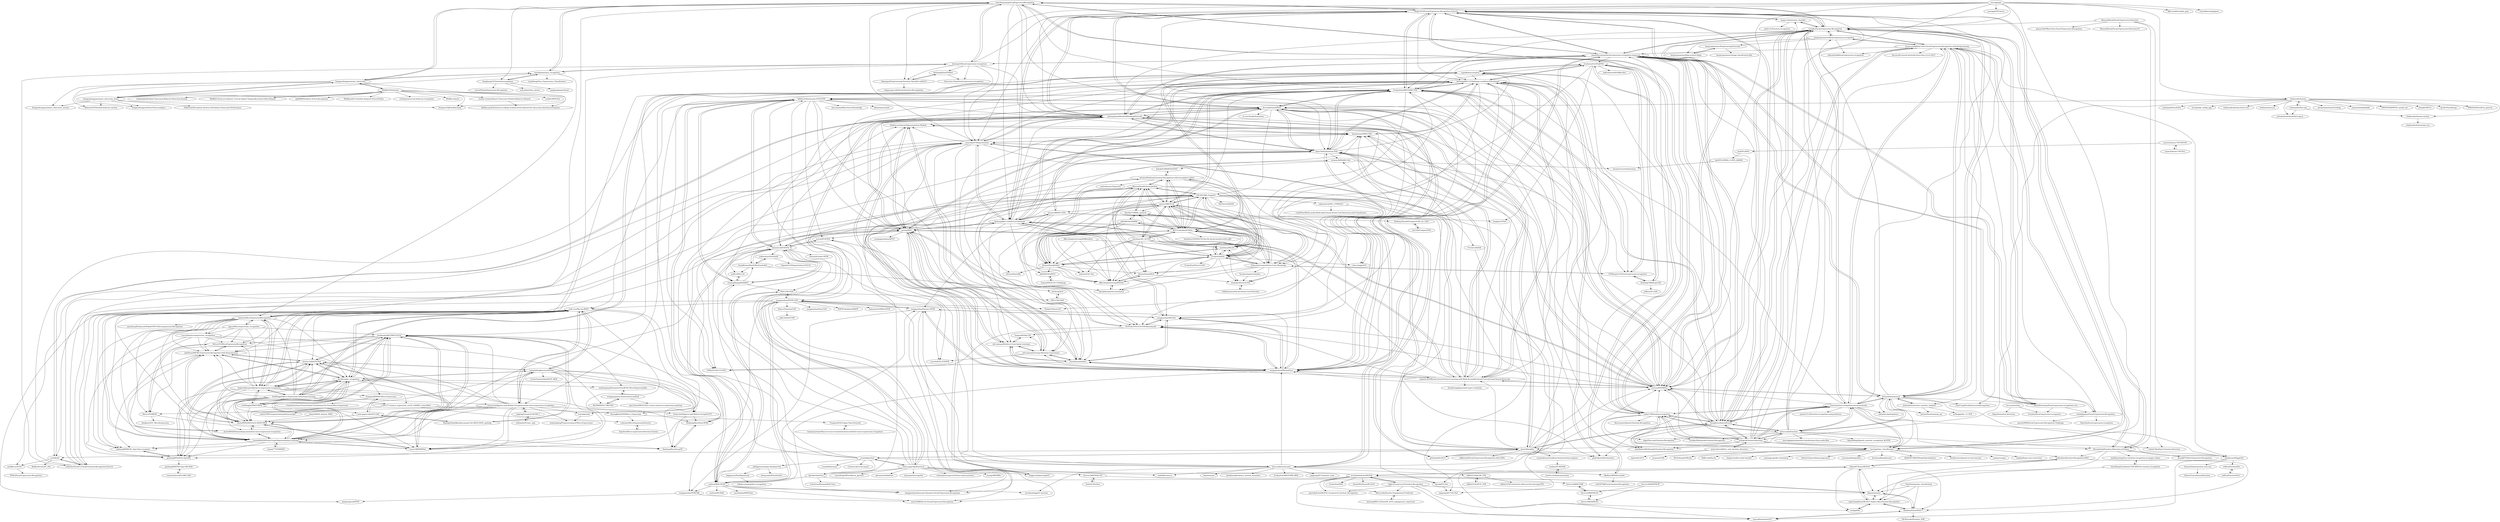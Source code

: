 digraph G {
"luanshiyinyang/FacialExpressionRecognition" -> "WuJie1010/Facial-Expression-Recognition.Pytorch"
"luanshiyinyang/FacialExpressionRecognition" -> "taoyafan/emotion_recognition"
"luanshiyinyang/FacialExpressionRecognition" -> "hongyaohongyao/smart_classroom"
"luanshiyinyang/FacialExpressionRecognition" -> "xionghc/Facial-Expression-Recognition"
"luanshiyinyang/FacialExpressionRecognition" -> "hexiang10/facial-expression-recognition"
"luanshiyinyang/FacialExpressionRecognition" -> "phamquiluan/ResidualMaskingNetwork"
"luanshiyinyang/FacialExpressionRecognition" -> "omarsayed7/Deep-Emotion"
"luanshiyinyang/FacialExpressionRecognition" -> "amineHorseman/facial-expression-recognition-using-cnn"
"luanshiyinyang/FacialExpressionRecognition" -> "otaha178/Emotion-recognition"
"luanshiyinyang/FacialExpressionRecognition" -> "zhiyongm/DeepLearning-Emotion-Classifier-withGUI"
"luanshiyinyang/FacialExpressionRecognition" -> "hanghang2333/emotionrecognition"
"luanshiyinyang/FacialExpressionRecognition" -> "EvelynFan/AWESOME-FER"
"luanshiyinyang/FacialExpressionRecognition" -> "homxxx/MicroExpressionRecognition"
"luanshiyinyang/FacialExpressionRecognition" -> "Open-Debin/Emotion-FAN"
"luanshiyinyang/FacialExpressionRecognition" -> "kaiwang960112/Self-Cure-Network"
"otaha178/Emotion-recognition" -> "isseu/emotion-recognition-neural-networks"
"otaha178/Emotion-recognition" -> "atulapra/Emotion-detection"
"otaha178/Emotion-recognition" -> "petercunha/Emotion"
"otaha178/Emotion-recognition" -> "maelfabien/Multimodal-Emotion-Recognition" ["e"=1]
"otaha178/Emotion-recognition" -> "WuJie1010/Facial-Expression-Recognition.Pytorch"
"otaha178/Emotion-recognition" -> "thoughtworksarts/EmoPy"
"otaha178/Emotion-recognition" -> "oarriaga/face_classification"
"otaha178/Emotion-recognition" -> "xionghc/Facial-Expression-Recognition"
"otaha178/Emotion-recognition" -> "luanshiyinyang/FacialExpressionRecognition"
"otaha178/Emotion-recognition" -> "EvelynFan/AWESOME-FER"
"otaha178/Emotion-recognition" -> "vjgpt/Face-and-Emotion-Recognition"
"otaha178/Emotion-recognition" -> "microsoft/FERPlus"
"otaha178/Emotion-recognition" -> "Renovamen/Speech-Emotion-Recognition" ["e"=1]
"otaha178/Emotion-recognition" -> "sb-ai-lab/EmotiEffLib"
"otaha178/Emotion-recognition" -> "tzirakis/Multimodal-Emotion-Recognition" ["e"=1]
"gitshanks/fer2013" -> "amineHorseman/facial-expression-recognition-using-cnn"
"gitshanks/fer2013" -> "microsoft/FERPlus"
"thoughtworksarts/EmoPy" -> "microsoft/FERPlus"
"thoughtworksarts/EmoPy" -> "xionghc/Facial-Expression-Recognition"
"thoughtworksarts/EmoPy" -> "WuJie1010/Facial-Expression-Recognition.Pytorch"
"thoughtworksarts/EmoPy" -> "amineHorseman/facial-expression-recognition-using-cnn"
"thoughtworksarts/EmoPy" -> "EvelynFan/AWESOME-FER"
"thoughtworksarts/EmoPy" -> "otaha178/Emotion-recognition"
"thoughtworksarts/EmoPy" -> "isseu/emotion-recognition-neural-networks"
"thoughtworksarts/EmoPy" -> "atulapra/Emotion-detection"
"thoughtworksarts/EmoPy" -> "petercunha/Emotion"
"thoughtworksarts/EmoPy" -> "JustinShenk/fer"
"thoughtworksarts/EmoPy" -> "hui-po-wang/Real-Time-Facial-Expression-Recognition-with-DeepLearning"
"thoughtworksarts/EmoPy" -> "oarriaga/face_classification"
"thoughtworksarts/EmoPy" -> "maelfabien/Multimodal-Emotion-Recognition" ["e"=1]
"thoughtworksarts/EmoPy" -> "cuguilke/microexpnet"
"thoughtworksarts/EmoPy" -> "Open-Debin/Emotion-FAN"
"WuJie1010/Facial-Expression-Recognition.Pytorch" -> "xionghc/Facial-Expression-Recognition"
"WuJie1010/Facial-Expression-Recognition.Pytorch" -> "luanshiyinyang/FacialExpressionRecognition"
"WuJie1010/Facial-Expression-Recognition.Pytorch" -> "EvelynFan/AWESOME-FER"
"WuJie1010/Facial-Expression-Recognition.Pytorch" -> "amineHorseman/facial-expression-recognition-using-cnn"
"WuJie1010/Facial-Expression-Recognition.Pytorch" -> "microsoft/FERPlus"
"WuJie1010/Facial-Expression-Recognition.Pytorch" -> "thoughtworksarts/EmoPy"
"WuJie1010/Facial-Expression-Recognition.Pytorch" -> "kaiwang960112/Self-Cure-Network"
"WuJie1010/Facial-Expression-Recognition.Pytorch" -> "otaha178/Emotion-recognition"
"WuJie1010/Facial-Expression-Recognition.Pytorch" -> "phamquiluan/ResidualMaskingNetwork"
"WuJie1010/Facial-Expression-Recognition.Pytorch" -> "Open-Debin/Emotion-FAN"
"WuJie1010/Facial-Expression-Recognition.Pytorch" -> "oarriaga/face_classification"
"WuJie1010/Facial-Expression-Recognition.Pytorch" -> "kaiwang960112/Challenge-condition-FER-dataset"
"WuJie1010/Facial-Expression-Recognition.Pytorch" -> "omarsayed7/Deep-Emotion"
"WuJie1010/Facial-Expression-Recognition.Pytorch" -> "xingyu-shi/emotion_classifier"
"WuJie1010/Facial-Expression-Recognition.Pytorch" -> "sb-ai-lab/EmotiEffLib"
"cosanlab/py-feat" -> "CVI-SZU/ME-GraphAU"
"cosanlab/py-feat" -> "philippwerner/pain-database-list"
"cosanlab/py-feat" -> "cosanlab/facesync"
"cosanlab/py-feat" -> "tomas-gajarsky/facetorch"
"cosanlab/py-feat" -> "face-analysis/emonet"
"cosanlab/py-feat" -> "ihp-lab/LibreFace"
"cosanlab/py-feat" -> "phamquiluan/ResidualMaskingNetwork"
"cosanlab/py-feat" -> "ZhiwenShao/PyTorch-JAANet"
"cosanlab/py-feat" -> "JustinShenk/fer"
"cosanlab/py-feat" -> "ContextLab/cs-for-psych" ["e"=1]
"mysee1989/TCAE" -> "nxsEdson/MLCR"
"mysee1989/TCAE" -> "BCV-Uniandes/AUNets"
"mysee1989/TCAE" -> "ZhiwenShao/JAANet"
"mysee1989/TCAE" -> "EvelynFan/FAU"
"mysee1989/TCAE" -> "ZhiwenShao/PyTorch-JAANet"
"mysee1989/TCAE" -> "AffectAnalysisGroup/PAttNet"
"mysee1989/TCAE" -> "ESanchezLozano/Action-Units-Heatmaps"
"mysee1989/TCAE" -> "ZhiwenShao/ADLD"
"mysee1989/TCAE" -> "machanic/AU_R-CNN"
"mysee1989/TCAE" -> "CVI-SZU/ME-GraphAU"
"mysee1989/TCAE" -> "ihp-lab/temporal-consistency"
"mysee1989/TCAE" -> "wtomin/Multitask-Emotion-Recognition-with-Incomplete-Labels"
"mysee1989/TCAE" -> "EvelynFan/AWESOME-FER"
"mysee1989/TCAE" -> "mysee1989/PG-CNN"
"mysee1989/TCAE" -> "AlexHex7/DRML_pytorch"
"AlexHex7/DRML_pytorch" -> "zkl20061823/DRML"
"AlexHex7/DRML_pytorch" -> "ESanchezLozano/Action-Units-Heatmaps"
"AlexHex7/DRML_pytorch" -> "ZhiwenShao/PyTorch-JAANet"
"tgpcai/Microexpression_recognition" -> "ReturnYG/MicroExpressionRecognition"
"tgpcai/Microexpression_recognition" -> "homxxx/MicroExpressionRecognition"
"tgpcai/Microexpression_recognition" -> "k-m-irfan/microexpression_recognition"
"tgpcai/Microexpression_recognition" -> "genbing99/MEAN_Spot-then-recognize"
"tgpcai/Microexpression_recognition" -> "bogireddytejareddy/micro-expression-recognition"
"tgpcai/Microexpression_recognition" -> "JayShaun/MICRO-Expression-Recognition-with-deep-learning"
"tgpcai/Microexpression_recognition" -> "xiaobaishu0097/MEGC2019"
"JustinShenk/fer" -> "phamquiluan/ResidualMaskingNetwork"
"JustinShenk/fer" -> "thoughtworksarts/EmoPy"
"JustinShenk/fer" -> "cuguilke/microexpnet"
"JustinShenk/fer" -> "pedrodiamel/ferattention"
"JustinShenk/fer" -> "sb-ai-lab/EmotiEffLib"
"JustinShenk/fer" -> "siqueira-hc/Efficient-Facial-Feature-Learning-with-Wide-Ensemble-based-Convolutional-Neural-Networks"
"JustinShenk/fer" -> "microsoft/FERPlus"
"JustinShenk/fer" -> "gitshanks/fer2013"
"JustinShenk/fer" -> "NJNischal/Facial-Expression-Recognition-with-CNNs"
"JustinShenk/fer" -> "cosanlab/py-feat"
"JustinShenk/fer" -> "Open-Debin/Emotion-FAN"
"JustinShenk/fer" -> "usef-kh/fer"
"JustinShenk/fer" -> "amineHorseman/facial-expression-recognition-using-cnn"
"JustinShenk/fer" -> "susantabiswas/realtime-facial-emotion-analyzer"
"JustinShenk/fer" -> "donydchen/FMPN-FER"
"hanghang2333/emotionrecognition" -> "cassiePython/Expression-Recognition"
"hanghang2333/emotionrecognition" -> "taoyafan/emotion_recognition"
"hanghang2333/emotionrecognition" -> "nelsonkent/face_detect"
"hanghang2333/emotionrecognition" -> "jingliangliang1/facial"
"petercunha/Emotion" -> "isseu/emotion-recognition-neural-networks"
"petercunha/Emotion" -> "otaha178/Emotion-recognition"
"petercunha/Emotion" -> "atulapra/Emotion-detection"
"petercunha/Emotion" -> "thoughtworksarts/EmoPy"
"petercunha/Emotion" -> "xionghc/Facial-Expression-Recognition"
"petercunha/Emotion" -> "oarriaga/face_classification"
"petercunha/Emotion" -> "JostineHo/mememoji"
"petercunha/Emotion" -> "RayanWang/Speech_emotion_recognition_BLSTM" ["e"=1]
"petercunha/Emotion" -> "dhvanikotak/Emotion-Detection-in-Videos"
"petercunha/Emotion" -> "xingyu-shi/emotion_classifier"
"petercunha/Emotion" -> "tzirakis/Multimodal-Emotion-Recognition" ["e"=1]
"petercunha/Emotion" -> "hui-po-wang/Real-Time-Facial-Expression-Recognition-with-DeepLearning"
"petercunha/Emotion" -> "marcogdepinto/emotion-classification-from-audio-files" ["e"=1]
"petercunha/Emotion" -> "maelfabien/Multimodal-Emotion-Recognition" ["e"=1]
"petercunha/Emotion" -> "vjgpt/Face-and-Emotion-Recognition"
"priya-dwivedi/face_and_emotion_detection" -> "atulapra/Emotion-detection"
"priya-dwivedi/face_and_emotion_detection" -> "npinto/fer2013"
"priya-dwivedi/face_and_emotion_detection" -> "gitshanks/fer2013"
"dkollias/Aff-Wild-models" -> "sid230798/Facial-emotion-Recognition"
"dkollias/Aff-Wild-models" -> "d-acharya/CovPoolFER"
"amineHorseman/facial-expression-recognition-using-cnn" -> "amineHorseman/facial-expression-recognition-svm"
"amineHorseman/facial-expression-recognition-using-cnn" -> "xionghc/Facial-Expression-Recognition"
"amineHorseman/facial-expression-recognition-using-cnn" -> "WuJie1010/Facial-Expression-Recognition.Pytorch"
"amineHorseman/facial-expression-recognition-using-cnn" -> "thoughtworksarts/EmoPy"
"amineHorseman/facial-expression-recognition-using-cnn" -> "rishabhjainps/Facial-Expression-Recognition"
"amineHorseman/facial-expression-recognition-using-cnn" -> "microsoft/FERPlus"
"amineHorseman/facial-expression-recognition-using-cnn" -> "phamquiluan/ResidualMaskingNetwork"
"amineHorseman/facial-expression-recognition-using-cnn" -> "kaiwang960112/Challenge-condition-FER-dataset"
"amineHorseman/facial-expression-recognition-using-cnn" -> "hexiang10/facial-expression-recognition"
"amineHorseman/facial-expression-recognition-using-cnn" -> "gitshanks/fer2013"
"amineHorseman/facial-expression-recognition-using-cnn" -> "EvelynFan/AWESOME-FER"
"amineHorseman/facial-expression-recognition-using-cnn" -> "luanshiyinyang/FacialExpressionRecognition"
"amineHorseman/facial-expression-recognition-using-cnn" -> "d-acharya/CovPoolFER"
"amineHorseman/facial-expression-recognition-using-cnn" -> "JostineHo/mememoji"
"amineHorseman/facial-expression-recognition-using-cnn" -> "pedrodiamel/ferattention"
"HuiDingUMD/ExprGAN" -> "FFZhang1231/Facial-expression-recognition"
"HuiDingUMD/ExprGAN" -> "d-acharya/CovPoolFER"
"HuiDingUMD/ExprGAN" -> "kaiwang960112/Challenge-condition-FER-dataset"
"HuiDingUMD/ExprGAN" -> "joffery/GC-GAN" ["e"=1]
"d-acharya/CovPoolFER" -> "FFZhang1231/Facial-expression-recognition"
"d-acharya/CovPoolFER" -> "HuiDingUMD/ExprGAN"
"d-acharya/CovPoolFER" -> "kaiwang960112/Challenge-condition-FER-dataset"
"d-acharya/CovPoolFER" -> "ESanchezLozano/Action-Units-Heatmaps"
"d-acharya/CovPoolFER" -> "dkollias/Aff-Wild-models"
"d-acharya/CovPoolFER" -> "dualplus/LTNet"
"d-acharya/CovPoolFER" -> "cuguilke/microexpnet"
"d-acharya/CovPoolFER" -> "ankitsharma285/AffectNet"
"FFZhang1231/Facial-expression-recognition" -> "d-acharya/CovPoolFER"
"FFZhang1231/Facial-expression-recognition" -> "HuiDingUMD/ExprGAN"
"FFZhang1231/Facial-expression-recognition" -> "ESanchezLozano/Action-Units-Heatmaps"
"EvelynFan/AWESOME-FER" -> "kaiwang960112/Self-Cure-Network"
"EvelynFan/AWESOME-FER" -> "kaiwang960112/Challenge-condition-FER-dataset"
"EvelynFan/AWESOME-FER" -> "Open-Debin/Emotion-FAN"
"EvelynFan/AWESOME-FER" -> "WuJie1010/Facial-Expression-Recognition.Pytorch"
"EvelynFan/AWESOME-FER" -> "microsoft/FERPlus"
"EvelynFan/AWESOME-FER" -> "mysee1989/TCAE"
"EvelynFan/AWESOME-FER" -> "EvelynFan/FAU"
"EvelynFan/AWESOME-FER" -> "phamquiluan/ResidualMaskingNetwork"
"EvelynFan/AWESOME-FER" -> "FFZhang1231/Facial-expression-recognition"
"EvelynFan/AWESOME-FER" -> "HCPLab-SYSU/CD-FER-Benchmark"
"EvelynFan/AWESOME-FER" -> "thoughtworksarts/EmoPy"
"EvelynFan/AWESOME-FER" -> "BCV-Uniandes/AUNets"
"EvelynFan/AWESOME-FER" -> "sb-ai-lab/EmotiEffLib"
"EvelynFan/AWESOME-FER" -> "d-acharya/CovPoolFER"
"EvelynFan/AWESOME-FER" -> "kdhht2334/awesome-SOTA-FER"
"philippwerner/pain-database-list" -> "zhenyuanlu/PainAttnNet"
"philippwerner/pain-database-list" -> "happynear/PainRegression"
"zkl20061823/WSC" -> "fsaxen/NIT-ICCV17Challenge"
"mysee1989/PG-CNN" -> "kaiwang960112/Challenge-condition-FER-dataset"
"mysee1989/PG-CNN" -> "1980x/SCAN-CCI-FER"
"mysee1989/PG-CNN" -> "kaiwang960112/Self-Cure-Network"
"mysee1989/PG-CNN" -> "zengqunzhao/Former-DFER"
"mysee1989/PG-CNN" -> "Ruifeng-Zhou24/CompactCNN_for_FER"
"mysee1989/PG-CNN" -> "dualplus/LTNet"
"mysee1989/PG-CNN" -> "zyh-uaiaaaa/Erasing-Attention-Consistency"
"mysee1989/PG-CNN" -> "pedrodiamel/ferattention"
"AffectAnalysisGroup/AFARtoolbox" -> "AffectAnalysisGroup/PAttNet"
"AffectAnalysisGroup/AFARtoolbox" -> "ZhiwenShao/JAANet"
"AffectAnalysisGroup/AFARtoolbox" -> "nxsEdson/MLCR"
"windhaunting/Face-emotion-recognition-in-images-videos" -> "DenisRang/Combined-CNN-RNN-for-emotion-recognition"
"luca-m/emotime" -> "Ectelion/facial-expression-recognition"
"luca-m/emotime" -> "lilipads/emotion-detection"
"IcedDoggie/Micro-Expression-with-Deep-Learning" -> "bogireddytejareddy/micro-expression-recognition"
"IcedDoggie/Micro-Expression-with-Deep-Learning" -> "xiaobaishu0097/MEGC2019"
"IcedDoggie/Micro-Expression-with-Deep-Learning" -> "davidnvq/me_recognition"
"IcedDoggie/Micro-Expression-with-Deep-Learning" -> "uark-cviu/Micron-BERT"
"IcedDoggie/Micro-Expression-with-Deep-Learning" -> "Justin900429/Facial-Graph-Representation-Learning"
"IcedDoggie/Micro-Expression-with-Deep-Learning" -> "IcedDoggie/DSSN-MER"
"IcedDoggie/Micro-Expression-with-Deep-Learning" -> "Justin900429/PyTorch-DSSN-MER"
"IcedDoggie/Micro-Expression-with-Deep-Learning" -> "christy1206/STSTNet"
"IcedDoggie/Micro-Expression-with-Deep-Learning" -> "Vision-Intelligence-and-Robots-Group/awesome-micro-expression-recognition"
"IcedDoggie/Micro-Expression-with-Deep-Learning" -> "cuguilke/microexpnet"
"IcedDoggie/Micro-Expression-with-Deep-Learning" -> "JayShaun/MICRO-Expression-Recognition-with-deep-learning"
"IcedDoggie/Micro-Expression-with-Deep-Learning" -> "muse1998/MMNet"
"IcedDoggie/Micro-Expression-with-Deep-Learning" -> "cc2017111/micro_expression_res3d_CASME2_tensorflow"
"IcedDoggie/Micro-Expression-with-Deep-Learning" -> "genbing99/SoftNet-SpotME"
"IcedDoggie/Micro-Expression-with-Deep-Learning" -> "homxxx/MicroExpressionRecognition"
"bogireddytejareddy/micro-expression-recognition" -> "davidnvq/me_recognition"
"bogireddytejareddy/micro-expression-recognition" -> "xiaobaishu0097/MEGC2019"
"bogireddytejareddy/micro-expression-recognition" -> "Justin900429/Facial-Graph-Representation-Learning"
"bogireddytejareddy/micro-expression-recognition" -> "IcedDoggie/Micro-Expression-with-Deep-Learning"
"bogireddytejareddy/micro-expression-recognition" -> "Justin900429/PyTorch-DSSN-MER"
"bogireddytejareddy/micro-expression-recognition" -> "IcedDoggie/DSSN-MER"
"bogireddytejareddy/micro-expression-recognition" -> "JayShaun/MICRO-Expression-Recognition-with-deep-learning"
"bogireddytejareddy/micro-expression-recognition" -> "genbing99/SoftNet-SpotME"
"bogireddytejareddy/micro-expression-recognition" -> "ReturnYG/MicroExpressionRecognition"
"bogireddytejareddy/micro-expression-recognition" -> "uark-cviu/Micron-BERT"
"bogireddytejareddy/micro-expression-recognition" -> "christy1206/STSTNet"
"bogireddytejareddy/micro-expression-recognition" -> "homxxx/MicroExpressionRecognition"
"bogireddytejareddy/micro-expression-recognition" -> "Trunpm/AKMNet-Micro-Expression"
"bogireddytejareddy/micro-expression-recognition" -> "cc2017111/micro_expression_res3d_CASME2_tensorflow"
"bogireddytejareddy/micro-expression-recognition" -> "HaoliangZhou/Dual-ATME"
"IcedDoggie/DSSN-MER" -> "xiaobaishu0097/MEGC2019"
"IcedDoggie/DSSN-MER" -> "Justin900429/PyTorch-DSSN-MER"
"IcedDoggie/DSSN-MER" -> "bogireddytejareddy/micro-expression-recognition"
"IcedDoggie/DSSN-MER" -> "crane-papercode/ICE-GAN"
"MauryaRitesh/Facial-Expression-Detection" -> "MauryaRitesh/Facial-Expression-Detection-V2"
"MauryaRitesh/Facial-Expression-Detection" -> "neha01/Realtime-Emotion-Detection"
"MauryaRitesh/Facial-Expression-Detection" -> "xionghc/Facial-Expression-Recognition"
"MauryaRitesh/Facial-Expression-Detection" -> "gauravtheP/Real-Time-Facial-Expression-Recognition"
"MauryaRitesh/Facial-Expression-Detection" -> "dhvanikotak/Emotion-Detection-in-Videos"
"kaiwang960112/Challenge-condition-FER-dataset" -> "kaiwang960112/Self-Cure-Network"
"kaiwang960112/Challenge-condition-FER-dataset" -> "Open-Debin/Emotion-FAN"
"kaiwang960112/Challenge-condition-FER-dataset" -> "mysee1989/PG-CNN"
"kaiwang960112/Challenge-condition-FER-dataset" -> "siqueira-hc/Efficient-Facial-Feature-Learning-with-Wide-Ensemble-based-Convolutional-Neural-Networks"
"kaiwang960112/Challenge-condition-FER-dataset" -> "microsoft/FERPlus"
"kaiwang960112/Challenge-condition-FER-dataset" -> "1980x/SCAN-CCI-FER"
"kaiwang960112/Challenge-condition-FER-dataset" -> "EvelynFan/AWESOME-FER"
"kaiwang960112/Challenge-condition-FER-dataset" -> "donydchen/FMPN-FER"
"kaiwang960112/Challenge-condition-FER-dataset" -> "pedrodiamel/ferattention"
"kaiwang960112/Challenge-condition-FER-dataset" -> "zengqunzhao/MA-Net"
"kaiwang960112/Challenge-condition-FER-dataset" -> "d-acharya/CovPoolFER"
"kaiwang960112/Challenge-condition-FER-dataset" -> "amirhfarzaneh/dacl"
"kaiwang960112/Challenge-condition-FER-dataset" -> "zengqunzhao/EfficientFace"
"kaiwang960112/Challenge-condition-FER-dataset" -> "HCPLab-SYSU/CD-FER-Benchmark"
"kaiwang960112/Challenge-condition-FER-dataset" -> "zyh-uaiaaaa/Relative-Uncertainty-Learning"
"Marsrocky/Emotiw-Engagement-Prediction" -> "kaiwang960112/EmotiW_2019_engagement_regression"
"kaiwang960112/EmotiW_2019_engagement_regression" -> "Marsrocky/Emotiw-Engagement-Prediction"
"taoyafan/emotion_recognition" -> "hongyaohongyao/smart_classroom"
"taoyafan/emotion_recognition" -> "luanshiyinyang/FacialExpressionRecognition"
"taoyafan/emotion_recognition" -> "hanghang2333/emotionrecognition"
"taoyafan/emotion_recognition" -> "LaylaDeng/Face_Expressions_Classification"
"taoyafan/emotion_recognition" -> "homxxx/MicroExpressionRecognition"
"taoyafan/emotion_recognition" -> "hexiang10/facial-expression-recognition"
"susantabiswas/realtime-facial-emotion-analyzer" -> "ivadym/FE-REHAB"
"christy1206/STSTNet" -> "Justin900429/PyTorch-DSSN-MER"
"christy1206/STSTNet" -> "genbing99/SoftNet-SpotME"
"christy1206/STSTNet" -> "davidnvq/me_recognition"
"christy1206/STSTNet" -> "wangzhifengharrison/HTNet"
"christy1206/STSTNet" -> "muse1998/MMNet"
"christy1206/STSTNet" -> "xiaobaishu0097/MEGC2019"
"christy1206/STSTNet" -> "JayShaun/MICRO-Expression-Recognition-with-deep-learning"
"christy1206/STSTNet" -> "Justin900429/Facial-Graph-Representation-Learning"
"machanic/AU_R-CNN" -> "AffectAnalysisGroup/PAttNet"
"machanic/AU_R-CNN" -> "BCV-Uniandes/AUNets"
"machanic/AU_R-CNN" -> "mysee1989/TCAE"
"machanic/AU_R-CNN" -> "EvelynFan/FAU"
"machanic/AU_R-CNN" -> "ZhiwenShao/JAANet"
"machanic/AU_R-CNN" -> "ZhiwenShao/PyTorch-JAANet"
"machanic/AU_R-CNN" -> "ZhiwenShao/ADLD"
"machanic/AU_R-CNN" -> "ESanchezLozano/Action-Units-Heatmaps"
"machanic/AU_R-CNN" -> "nxsEdson/MLCR"
"machanic/AU_R-CNN" -> "AlexHex7/DRML_pytorch"
"machanic/AU_R-CNN" -> "wiibrew/EAC-Net"
"Ruifeng-Zhou24/CompactCNN_for_FER" -> "yh1226/CompactFER"
"co60ca/EmotionNet2" -> "co60ca/EmotionNet"
"xingyu-shi/emotion_classifier" -> "xionghc/Facial-Expression-Recognition"
"xingyu-shi/emotion_classifier" -> "jacke121/Emotion-recognition"
"xingyu-shi/emotion_classifier" -> "WuJie1010/Facial-Expression-Recognition.Pytorch"
"JayShaun/MICRO-Expression-Recognition-with-deep-learning" -> "genbing99/MEAN_Spot-then-recognize"
"JayShaun/MICRO-Expression-Recognition-with-deep-learning" -> "ReturnYG/MicroExpressionRecognition"
"JayShaun/MICRO-Expression-Recognition-with-deep-learning" -> "Justin900429/PyTorch-DSSN-MER"
"JayShaun/MICRO-Expression-Recognition-with-deep-learning" -> "davidnvq/me_recognition"
"JayShaun/MICRO-Expression-Recognition-with-deep-learning" -> "christy1206/STSTNet"
"zeroQiaoba/EmotiW2018" -> "bknyaz/emotiw"
"zeroQiaoba/EmotiW2018" -> "Marsrocky/Emotiw-Engagement-Prediction"
"zeroQiaoba/EmotiW2018" -> "vlgiitr/Group-Level-Emotion-Recognition"
"zeroQiaoba/EmotiW2018" -> "lemin0922/EmotiW-2018"
"zeroQiaoba/EmotiW2018" -> "gxstudy/EmotiW2018_Group-level_Emotion_Recognition"
"zeroQiaoba/EmotiW2018" -> "lidian007/EmotiW2016"
"zeroQiaoba/EmotiW2018" -> "EvelynFan/DSN"
"zeroQiaoba/EmotiW2018" -> "arassadin/emotiw2017"
"zeroQiaoba/EmotiW2018" -> "wtomin/MIMAMO-Net"
"ESanchezLozano/Action-Units-Heatmaps" -> "EvelynFan/FAU"
"ESanchezLozano/Action-Units-Heatmaps" -> "BCV-Uniandes/AUNets"
"ESanchezLozano/Action-Units-Heatmaps" -> "AlexHex7/DRML_pytorch"
"ESanchezLozano/Action-Units-Heatmaps" -> "mysee1989/TCAE"
"ESanchezLozano/Action-Units-Heatmaps" -> "nxsEdson/MLCR"
"ESanchezLozano/Action-Units-Heatmaps" -> "wmdydxr/Pytorch-FAU"
"ESanchezLozano/Action-Units-Heatmaps" -> "facialactionpretrain/facs"
"ESanchezLozano/Action-Units-Heatmaps" -> "AffectAnalysisGroup/PAttNet"
"ESanchezLozano/Action-Units-Heatmaps" -> "FFZhang1231/Facial-expression-recognition"
"ESanchezLozano/Action-Units-Heatmaps" -> "ihp-lab/temporal-consistency"
"ivadym/FE-REHAB" -> "martin-chobanyan/emotion"
"davidnvq/me_recognition" -> "Justin900429/PyTorch-DSSN-MER"
"davidnvq/me_recognition" -> "xiaobaishu0097/MEGC2019"
"davidnvq/me_recognition" -> "bogireddytejareddy/micro-expression-recognition"
"davidnvq/me_recognition" -> "christy1206/STSTNet"
"davidnvq/me_recognition" -> "Justin900429/Facial-Graph-Representation-Learning"
"davidnvq/me_recognition" -> "JayShaun/MICRO-Expression-Recognition-with-deep-learning"
"davidnvq/me_recognition" -> "uark-cviu/Micron-BERT"
"davidnvq/me_recognition" -> "muse1998/MMNet"
"davidnvq/me_recognition" -> "Justin900429/mimicking-annotation-micro-expression-recognition"
"davidnvq/me_recognition" -> "genbing99/SoftNet-SpotME"
"davidnvq/me_recognition" -> "wangzhifengharrison/HTNet"
"davidnvq/me_recognition" -> "Vision-Intelligence-and-Robots-Group/SLSTT"
"davidnvq/me_recognition" -> "IcedDoggie/DSSN-MER"
"davidnvq/me_recognition" -> "xiazhaoqiang/ParameterFreeRCNs-MicroExpressionRec"
"davidnvq/me_recognition" -> "IcedDoggie/Micro-Expression-with-Deep-Learning"
"BCV-Uniandes/AUNets" -> "mysee1989/TCAE"
"BCV-Uniandes/AUNets" -> "ESanchezLozano/Action-Units-Heatmaps"
"BCV-Uniandes/AUNets" -> "ZhiwenShao/JAANet"
"BCV-Uniandes/AUNets" -> "ZhiwenShao/PyTorch-JAANet"
"BCV-Uniandes/AUNets" -> "EvelynFan/FAU"
"BCV-Uniandes/AUNets" -> "nxsEdson/MLCR"
"BCV-Uniandes/AUNets" -> "machanic/AU_R-CNN"
"BCV-Uniandes/AUNets" -> "AlexHex7/DRML_pytorch"
"BCV-Uniandes/AUNets" -> "CVI-SZU/ME-GraphAU"
"BCV-Uniandes/AUNets" -> "AffectAnalysisGroup/PAttNet"
"BCV-Uniandes/AUNets" -> "zkl20061823/DRML"
"BCV-Uniandes/AUNets" -> "wiibrew/EAC-Net"
"BCV-Uniandes/AUNets" -> "wtomin/Multitask-Emotion-Recognition-with-Incomplete-Labels"
"BCV-Uniandes/AUNets" -> "cuguilke/microexpnet"
"BCV-Uniandes/AUNets" -> "liweiliwei33/FATAUVA-Net-for-facial-emotion-with-caffe"
"ZhiwenShao/JAANet" -> "ZhiwenShao/PyTorch-JAANet"
"ZhiwenShao/JAANet" -> "EvelynFan/FAU"
"ZhiwenShao/JAANet" -> "BCV-Uniandes/AUNets"
"ZhiwenShao/JAANet" -> "ZhiwenShao/ADLD"
"ZhiwenShao/JAANet" -> "wiibrew/EAC-Net"
"ZhiwenShao/JAANet" -> "mysee1989/TCAE"
"ZhiwenShao/JAANet" -> "nxsEdson/MLCR"
"ZhiwenShao/JAANet" -> "AffectAnalysisGroup/PAttNet"
"ZhiwenShao/JAANet" -> "zkl20061823/WSC"
"ZhiwenShao/JAANet" -> "ZhiwenShao/ARL"
"ZhiwenShao/ADLD" -> "AffectAnalysisGroup/PAttNet"
"ZhiwenShao/ADLD" -> "wmdydxr/Pytorch-FAU"
"cuguilke/microexpnet" -> "d-acharya/CovPoolFER"
"cuguilke/microexpnet" -> "BCV-Uniandes/AUNets"
"cuguilke/microexpnet" -> "kaiwang960112/Challenge-condition-FER-dataset"
"cuguilke/microexpnet" -> "bogireddytejareddy/micro-expression-recognition"
"cuguilke/microexpnet" -> "IcedDoggie/Micro-Expression-with-Deep-Learning"
"cuguilke/microexpnet" -> "FFZhang1231/Facial-expression-recognition"
"cuguilke/microexpnet" -> "thuongkhanh284/Micro_Expression"
"cuguilke/microexpnet" -> "xiaobaishu0097/MEGC2019"
"vlgiitr/Group-Level-Emotion-Recognition" -> "zeroQiaoba/EmotiW2018"
"vlgiitr/Group-Level-Emotion-Recognition" -> "Marsrocky/Emotiw-Engagement-Prediction"
"vlgiitr/Group-Level-Emotion-Recognition" -> "arassadin/emotiw2017"
"vlgiitr/Group-Level-Emotion-Recognition" -> "bknyaz/emotiw"
"vlgiitr/Group-Level-Emotion-Recognition" -> "gxstudy/EmotiW2018_Group-level_Emotion_Recognition"
"vlgiitr/Group-Level-Emotion-Recognition" -> "erinhp/SSE"
"XiaoYee/emotion_classification" -> "ebadawy/EmotiW2017"
"XiaoYee/emotion_classification" -> "bknyaz/emotiw"
"XiaoYee/emotion_classification" -> "xujinchang/EmotiW-2017-Audio-video-Emotion-Recognition"
"bknyaz/emotiw" -> "ebadawy/EmotiW2017"
"bknyaz/emotiw" -> "xujinchang/EmotiW-2017-Audio-video-Emotion-Recognition"
"bknyaz/emotiw" -> "zeroQiaoba/EmotiW2018"
"rishabhjainps/Facial-Expression-Recognition" -> "ShawDa/facial-expression-recognition"
"rishabhjainps/Facial-Expression-Recognition" -> "piyush2896/Facial-Expression-Recognition-Challenge"
"rishabhjainps/Facial-Expression-Recognition" -> "amineHorseman/facial-expression-recognition-using-cnn"
"xiaobaishu0097/MEGC2019" -> "davidnvq/me_recognition"
"xiaobaishu0097/MEGC2019" -> "bogireddytejareddy/micro-expression-recognition"
"xiaobaishu0097/MEGC2019" -> "Justin900429/PyTorch-DSSN-MER"
"xiaobaishu0097/MEGC2019" -> "HeyingGithub/Baseline-project-for-MEGC2020_spotting"
"xiaobaishu0097/MEGC2019" -> "christy1206/STSTNet"
"xiaobaishu0097/MEGC2019" -> "Justin900429/Facial-Graph-Representation-Learning"
"xiaobaishu0097/MEGC2019" -> "IcedDoggie/DSSN-MER"
"xiaobaishu0097/MEGC2019" -> "muse1998/MMNet"
"xiaobaishu0097/MEGC2019" -> "JayShaun/MICRO-Expression-Recognition-with-deep-learning"
"xiaobaishu0097/MEGC2019" -> "ReturnYG/MicroExpressionRecognition"
"xiaobaishu0097/MEGC2019" -> "ReturnYG/MER2"
"xiaobaishu0097/MEGC2019" -> "xiazhaoqiang/ParameterFreeRCNs-MicroExpressionRec"
"pedrodiamel/ferattention" -> "kaiwang960112/Challenge-condition-FER-dataset"
"cc2017111/micro_expression_res3d_CASME2_tensorflow" -> "vsimonis/MicroExpressionDetector"
"cc2017111/micro_expression_res3d_CASME2_tensorflow" -> "thuongkhanh284/Micro_Expression"
"cc2017111/micro_expression_res3d_CASME2_tensorflow" -> "zsdust/TIM-temporal-interpolation-model"
"erinhp/SSE" -> "xujinchang/EmotiW-2017-Audio-video-Emotion-Recognition"
"Trunpm/ACII19-Apex-Time-Network" -> "benxianyeteam/Macro-to-micro-transformation-model-for-micro-expression-recognition"
"yh1226/CompactFER" -> "Ruifeng-Zhou24/CompactCNN_for_FER"
"thuongkhanh284/Micro_Expression" -> "Trunpm/ACII19-Apex-Time-Network"
"thuongkhanh284/Micro_Expression" -> "vsimonis/MicroExpressionDetector"
"vladmandic/face-api" -> "vladmandic/human"
"vladmandic/face-api" -> "justadudewhohacks/face-api.js" ["e"=1]
"vladmandic/face-api" -> "vladmandic/human-motion"
"kaiwang960112/Self-Cure-Network" -> "kaiwang960112/Challenge-condition-FER-dataset"
"kaiwang960112/Self-Cure-Network" -> "Open-Debin/Emotion-FAN"
"kaiwang960112/Self-Cure-Network" -> "siqueira-hc/Efficient-Facial-Feature-Learning-with-Wide-Ensemble-based-Convolutional-Neural-Networks"
"kaiwang960112/Self-Cure-Network" -> "EvelynFan/AWESOME-FER"
"kaiwang960112/Self-Cure-Network" -> "mysee1989/PG-CNN"
"kaiwang960112/Self-Cure-Network" -> "microsoft/FERPlus"
"kaiwang960112/Self-Cure-Network" -> "zyh-uaiaaaa/Relative-Uncertainty-Learning"
"kaiwang960112/Self-Cure-Network" -> "yaoing/DAN"
"kaiwang960112/Self-Cure-Network" -> "HCPLab-SYSU/CD-FER-Benchmark"
"kaiwang960112/Self-Cure-Network" -> "zengqunzhao/EfficientFace"
"kaiwang960112/Self-Cure-Network" -> "zyh-uaiaaaa/Erasing-Attention-Consistency"
"kaiwang960112/Self-Cure-Network" -> "zengqunzhao/MA-Net"
"kaiwang960112/Self-Cure-Network" -> "donydchen/FMPN-FER"
"kaiwang960112/Self-Cure-Network" -> "omarsayed7/Deep-Emotion"
"kaiwang960112/Self-Cure-Network" -> "WuJie1010/Facial-Expression-Recognition.Pytorch"
"phamquiluan/ResidualMaskingNetwork" -> "omarsayed7/Deep-Emotion"
"phamquiluan/ResidualMaskingNetwork" -> "usef-kh/fer"
"phamquiluan/ResidualMaskingNetwork" -> "Open-Debin/Emotion-FAN"
"phamquiluan/ResidualMaskingNetwork" -> "EvelynFan/AWESOME-FER"
"phamquiluan/ResidualMaskingNetwork" -> "JustinShenk/fer"
"phamquiluan/ResidualMaskingNetwork" -> "yaoing/DAN"
"phamquiluan/ResidualMaskingNetwork" -> "sb-ai-lab/EmotiEffLib"
"phamquiluan/ResidualMaskingNetwork" -> "siqueira-hc/Efficient-Facial-Feature-Learning-with-Wide-Ensemble-based-Convolutional-Neural-Networks"
"phamquiluan/ResidualMaskingNetwork" -> "LetheSec/Fer2013-Facial-Emotion-Recognition-Pytorch"
"phamquiluan/ResidualMaskingNetwork" -> "WuJie1010/Facial-Expression-Recognition.Pytorch"
"phamquiluan/ResidualMaskingNetwork" -> "zengqunzhao/EfficientFace"
"phamquiluan/ResidualMaskingNetwork" -> "SimKarras/Amend-Representation-Module"
"phamquiluan/ResidualMaskingNetwork" -> "donydchen/FMPN-FER"
"phamquiluan/ResidualMaskingNetwork" -> "kaiwang960112/Self-Cure-Network"
"phamquiluan/ResidualMaskingNetwork" -> "amineHorseman/facial-expression-recognition-using-cnn"
"AffectAnalysisGroup/PAttNet" -> "ihp-lab/temporal-consistency"
"AffectAnalysisGroup/PAttNet" -> "ZhiwenShao/ADLD"
"siqueira-hc/Efficient-Facial-Feature-Learning-with-Wide-Ensemble-based-Convolutional-Neural-Networks" -> "donydchen/FMPN-FER"
"siqueira-hc/Efficient-Facial-Feature-Learning-with-Wide-Ensemble-based-Convolutional-Neural-Networks" -> "kaiwang960112/Challenge-condition-FER-dataset"
"siqueira-hc/Efficient-Facial-Feature-Learning-with-Wide-Ensemble-based-Convolutional-Neural-Networks" -> "kaiwang960112/Self-Cure-Network"
"siqueira-hc/Efficient-Facial-Feature-Learning-with-Wide-Ensemble-based-Convolutional-Neural-Networks" -> "Open-Debin/Emotion-FAN"
"siqueira-hc/Efficient-Facial-Feature-Learning-with-Wide-Ensemble-based-Convolutional-Neural-Networks" -> "SimKarras/Amend-Representation-Module"
"siqueira-hc/Efficient-Facial-Feature-Learning-with-Wide-Ensemble-based-Convolutional-Neural-Networks" -> "amirhfarzaneh/dacl"
"siqueira-hc/Efficient-Facial-Feature-Learning-with-Wide-Ensemble-based-Convolutional-Neural-Networks" -> "omarsayed7/Deep-Emotion"
"siqueira-hc/Efficient-Facial-Feature-Learning-with-Wide-Ensemble-based-Convolutional-Neural-Networks" -> "zengqunzhao/EfficientFace"
"siqueira-hc/Efficient-Facial-Feature-Learning-with-Wide-Ensemble-based-Convolutional-Neural-Networks" -> "microsoft/FERPlus"
"siqueira-hc/Efficient-Facial-Feature-Learning-with-Wide-Ensemble-based-Convolutional-Neural-Networks" -> "thanhhungqb/pyramid-super-resolution"
"siqueira-hc/Efficient-Facial-Feature-Learning-with-Wide-Ensemble-based-Convolutional-Neural-Networks" -> "phamquiluan/ResidualMaskingNetwork"
"siqueira-hc/Efficient-Facial-Feature-Learning-with-Wide-Ensemble-based-Convolutional-Neural-Networks" -> "yaoing/DAN"
"siqueira-hc/Efficient-Facial-Feature-Learning-with-Wide-Ensemble-based-Convolutional-Neural-Networks" -> "HCPLab-SYSU/CD-FER-Benchmark"
"siqueira-hc/Efficient-Facial-Feature-Learning-with-Wide-Ensemble-based-Convolutional-Neural-Networks" -> "wtomin/MIMAMO-Net"
"siqueira-hc/Efficient-Facial-Feature-Learning-with-Wide-Ensemble-based-Convolutional-Neural-Networks" -> "cuguilke/microexpnet"
"face-analysis/emonet" -> "kdhht2334/ELIM_FER"
"face-analysis/emonet" -> "CVI-SZU/ME-GraphAU"
"face-analysis/emonet" -> "wtomin/Multitask-Emotion-Recognition-with-Incomplete-Labels"
"face-analysis/emonet" -> "radekd91/emoca" ["e"=1]
"face-analysis/emonet" -> "EvelynFan/AWESOME-MER" ["e"=1]
"face-analysis/emonet" -> "EvelynFan/AWESOME-FER"
"face-analysis/emonet" -> "jingyang2017/emonet_train" ["e"=1]
"face-analysis/emonet" -> "zeroQiaoba/gpt4v-emotion" ["e"=1]
"face-analysis/emonet" -> "kdhht2334/awesome-SOTA-FER"
"face-analysis/emonet" -> "zengqunzhao/Former-DFER"
"face-analysis/emonet" -> "rkosti/emotic" ["e"=1]
"face-analysis/emonet" -> "sb-ai-lab/EmotiEffLib"
"face-analysis/emonet" -> "zengqunzhao/EfficientFace"
"face-analysis/emonet" -> "JeanKossaifi/valence_arousal_annotator"
"face-analysis/emonet" -> "dkollias/Aff-Wild-models"
"zbxytx/Multi_feature_MER" -> "Justin900429/PyTorch-DSSN-MER"
"oarriaga/paz" -> "oarriaga/face_classification"
"oarriaga/paz" -> "oarriaga/STN.keras" ["e"=1]
"oarriaga/paz" -> "microsoft/FERPlus"
"oarriaga/paz" -> "phamquiluan/ResidualMaskingNetwork"
"oarriaga/paz" -> "xionghc/Facial-Expression-Recognition"
"oarriaga/paz" -> "dfki-ric/deformable_gym"
"oarriaga/paz" -> "vladmandic/human"
"oarriaga/paz" -> "WuJie1010/Facial-Expression-Recognition.Pytorch"
"oarriaga/paz" -> "thoughtworksarts/EmoPy"
"oarriaga/paz" -> "vitoralbiero/img2pose" ["e"=1]
"oarriaga/paz" -> "omarsayed7/Deep-Emotion"
"wtomin/MIMAMO-Net" -> "kuhnkeF/ABAW2020TNT"
"wtomin/MIMAMO-Net" -> "wtomin/UncertainEmotion"
"DenisRang/Combined-CNN-RNN-for-emotion-recognition" -> "windhaunting/Face-emotion-recognition-in-images-videos"
"DenisRang/Combined-CNN-RNN-for-emotion-recognition" -> "bknyaz/emotiw"
"wtomin/Multitask-Emotion-Recognition-with-Incomplete-Labels" -> "kuhnkeF/ABAW2020TNT"
"wtomin/Multitask-Emotion-Recognition-with-Incomplete-Labels" -> "EvelynFan/FAU"
"wtomin/Multitask-Emotion-Recognition-with-Incomplete-Labels" -> "sailordiary/m3f.pytorch"
"wtomin/Multitask-Emotion-Recognition-with-Incomplete-Labels" -> "ZhiwenShao/PyTorch-JAANet"
"wtomin/Multitask-Emotion-Recognition-with-Incomplete-Labels" -> "BCV-Uniandes/AUNets"
"wtomin/Multitask-Emotion-Recognition-with-Incomplete-Labels" -> "ZhiwenShao/JAANet"
"wtomin/Multitask-Emotion-Recognition-with-Incomplete-Labels" -> "nxsEdson/MLCR"
"wtomin/Multitask-Emotion-Recognition-with-Incomplete-Labels" -> "mysee1989/TCAE"
"Open-Debin/Emotion-FAN" -> "kaiwang960112/Challenge-condition-FER-dataset"
"Open-Debin/Emotion-FAN" -> "kaiwang960112/Self-Cure-Network"
"Open-Debin/Emotion-FAN" -> "omarsayed7/Deep-Emotion"
"Open-Debin/Emotion-FAN" -> "EvelynFan/AWESOME-FER"
"Open-Debin/Emotion-FAN" -> "siqueira-hc/Efficient-Facial-Feature-Learning-with-Wide-Ensemble-based-Convolutional-Neural-Networks"
"Open-Debin/Emotion-FAN" -> "zengqunzhao/EfficientFace"
"Open-Debin/Emotion-FAN" -> "donydchen/FMPN-FER"
"Open-Debin/Emotion-FAN" -> "microsoft/FERPlus"
"Open-Debin/Emotion-FAN" -> "phamquiluan/ResidualMaskingNetwork"
"Open-Debin/Emotion-FAN" -> "wtomin/MIMAMO-Net"
"Open-Debin/Emotion-FAN" -> "amirhfarzaneh/dacl"
"Open-Debin/Emotion-FAN" -> "HCPLab-SYSU/CD-FER-Benchmark"
"Open-Debin/Emotion-FAN" -> "cuguilke/microexpnet"
"Open-Debin/Emotion-FAN" -> "sb-ai-lab/EmotiEffLib"
"Open-Debin/Emotion-FAN" -> "1980x/SCAN-CCI-FER"
"HCPLab-SYSU/CD-FER-Benchmark" -> "zengqunzhao/MA-Net"
"HCPLab-SYSU/CD-FER-Benchmark" -> "1980x/SCAN-CCI-FER"
"HCPLab-SYSU/CD-FER-Benchmark" -> "zengqunzhao/EfficientFace"
"HCPLab-SYSU/CD-FER-Benchmark" -> "hangyu94/Ada-CM"
"HCPLab-SYSU/CD-FER-Benchmark" -> "yaoing/DAN"
"amilkh/cs230-fer" -> "NPilis/Facial-Expression-Recognition"
"EvelynFan/FAU" -> "ZhiwenShao/PyTorch-JAANet"
"EvelynFan/FAU" -> "ZhiwenShao/JAANet"
"EvelynFan/FAU" -> "ESanchezLozano/Action-Units-Heatmaps"
"EvelynFan/FAU" -> "nxsEdson/MLCR"
"EvelynFan/FAU" -> "wmdydxr/Pytorch-FAU"
"EvelynFan/FAU" -> "mysee1989/TCAE"
"EvelynFan/FAU" -> "wtomin/Multitask-Emotion-Recognition-with-Incomplete-Labels"
"EvelynFan/FAU" -> "BCV-Uniandes/AUNets"
"EvelynFan/FAU" -> "CVI-SZU/ME-GraphAU"
"EvelynFan/FAU" -> "EvelynFan/Pytorch-FAU"
"EvelynFan/FAU" -> "ZhiwenShao/ADLD"
"EvelynFan/FAU" -> "chen-yingjie/CIS"
"EvelynFan/FAU" -> "ihp-lab/temporal-consistency"
"EvelynFan/FAU" -> "AffectAnalysisGroup/PAttNet"
"zengqunzhao/EfficientFace" -> "zengqunzhao/MA-Net"
"zengqunzhao/EfficientFace" -> "zengqunzhao/Former-DFER"
"zengqunzhao/EfficientFace" -> "amirhfarzaneh/dacl"
"zengqunzhao/EfficientFace" -> "HCPLab-SYSU/CD-FER-Benchmark"
"zengqunzhao/EfficientFace" -> "zyh-uaiaaaa/Relative-Uncertainty-Learning"
"zengqunzhao/EfficientFace" -> "kaiwang960112/Challenge-condition-FER-dataset"
"zengqunzhao/EfficientFace" -> "yaoing/DAN"
"zengqunzhao/EfficientFace" -> "Open-Debin/Emotion-FAN"
"zengqunzhao/EfficientFace" -> "omarsayed7/Deep-Emotion"
"zengqunzhao/EfficientFace" -> "zengqunzhao/Awesome-Dynamic-Facial-Expression-Recognition"
"zengqunzhao/EfficientFace" -> "zengqunzhao/DFER-CLIP"
"zengqunzhao/EfficientFace" -> "kaiwang960112/Self-Cure-Network"
"zengqunzhao/EfficientFace" -> "siqueira-hc/Efficient-Facial-Feature-Learning-with-Wide-Ensemble-based-Convolutional-Neural-Networks"
"zengqunzhao/EfficientFace" -> "donydchen/FMPN-FER"
"zengqunzhao/EfficientFace" -> "zyh-uaiaaaa/Erasing-Attention-Consistency"
"omarsayed7/Deep-Emotion" -> "phamquiluan/ResidualMaskingNetwork"
"omarsayed7/Deep-Emotion" -> "donydchen/FMPN-FER"
"omarsayed7/Deep-Emotion" -> "Open-Debin/Emotion-FAN"
"omarsayed7/Deep-Emotion" -> "zengqunzhao/EfficientFace"
"omarsayed7/Deep-Emotion" -> "siqueira-hc/Efficient-Facial-Feature-Learning-with-Wide-Ensemble-based-Convolutional-Neural-Networks"
"omarsayed7/Deep-Emotion" -> "kaiwang960112/Challenge-condition-FER-dataset"
"omarsayed7/Deep-Emotion" -> "kaiwang960112/Self-Cure-Network"
"omarsayed7/Deep-Emotion" -> "amirhfarzaneh/dacl"
"omarsayed7/Deep-Emotion" -> "yaoing/DAN"
"omarsayed7/Deep-Emotion" -> "usef-kh/fer"
"omarsayed7/Deep-Emotion" -> "SimKarras/Amend-Representation-Module"
"omarsayed7/Deep-Emotion" -> "amilkh/cs230-fer"
"omarsayed7/Deep-Emotion" -> "LetheSec/Fer2013-Facial-Emotion-Recognition-Pytorch"
"omarsayed7/Deep-Emotion" -> "HCPLab-SYSU/CD-FER-Benchmark"
"omarsayed7/Deep-Emotion" -> "zengqunzhao/MA-Net"
"kuhnkeF/ABAW2020TNT" -> "wtomin/Multitask-Emotion-Recognition-with-Incomplete-Labels"
"ZhiwenShao/PyTorch-JAANet" -> "ZhiwenShao/JAANet"
"ZhiwenShao/PyTorch-JAANet" -> "EvelynFan/FAU"
"ZhiwenShao/PyTorch-JAANet" -> "BCV-Uniandes/AUNets"
"ZhiwenShao/PyTorch-JAANet" -> "ZhiwenShao/ADLD"
"ZhiwenShao/PyTorch-JAANet" -> "mysee1989/TCAE"
"ZhiwenShao/PyTorch-JAANet" -> "ihp-lab/FG-Net"
"ZhiwenShao/PyTorch-JAANet" -> "CVI-SZU/ME-GraphAU"
"ZhiwenShao/PyTorch-JAANet" -> "nxsEdson/MLCR"
"ZhiwenShao/PyTorch-JAANet" -> "AlexHex7/DRML_pytorch"
"ZhiwenShao/PyTorch-JAANet" -> "wtomin/Multitask-Emotion-Recognition-with-Incomplete-Labels"
"ZhiwenShao/PyTorch-JAANet" -> "ZhiwenShao/ARL"
"donydchen/FMPN-FER" -> "siqueira-hc/Efficient-Facial-Feature-Learning-with-Wide-Ensemble-based-Convolutional-Neural-Networks"
"donydchen/FMPN-FER" -> "SimKarras/Amend-Representation-Module"
"donydchen/FMPN-FER" -> "omarsayed7/Deep-Emotion"
"donydchen/FMPN-FER" -> "kaiwang960112/Challenge-condition-FER-dataset"
"nxsEdson/MLCR" -> "mysee1989/TCAE"
"nxsEdson/MLCR" -> "EvelynFan/FAU"
"nxsEdson/MLCR" -> "ZhiwenShao/JAANet"
"nxsEdson/MLCR" -> "BCV-Uniandes/AUNets"
"nxsEdson/MLCR" -> "wmdydxr/Pytorch-FAU"
"crane-papercode/ICE-GAN" -> "Trunpm/AKMNet-Micro-Expression"
"crane-papercode/ICE-GAN" -> "HeyingGithub/Baseline-project-for-MEGC2020_spotting"
"crane-papercode/ICE-GAN" -> "Justin900429/PyTorch-DSSN-MER"
"HeyingGithub/Baseline-project-for-MEGC2020_spotting" -> "xiaobaishu0097/MEGC2019"
"HeyingGithub/Baseline-project-for-MEGC2020_spotting" -> "crane-papercode/ICE-GAN"
"martin-chobanyan/emotion" -> "ivadym/FE-REHAB"
"ihp-lab/temporal-consistency" -> "AffectAnalysisGroup/PAttNet"
"facialactionpretrain/facs" -> "wmdydxr/Pytorch-FAU"
"benxianyeteam/Macro-to-micro-transformation-model-for-micro-expression-recognition" -> "Trunpm/ACII19-Apex-Time-Network"
"vladmandic/human" -> "vladmandic/face-api"
"vladmandic/human" -> "vladmandic/human-motion"
"vladmandic/human" -> "antoinelame/GazeTracking" ["e"=1]
"vladmandic/human" -> "yeemachine/kalidokit" ["e"=1]
"vladmandic/human" -> "PINTO0309/PINTO_model_zoo" ["e"=1]
"vladmandic/human" -> "yfeng95/DECA" ["e"=1]
"vladmandic/human" -> "zju3dv/EasyMocap" ["e"=1]
"vladmandic/human" -> "WIKI2020/FacePose_pytorch" ["e"=1]
"vladmandic/human" -> "jeeliz/jeelizFaceFilter" ["e"=1]
"vladmandic/human" -> "sb-ai-lab/EmotiEffLib"
"vladmandic/human" -> "terryky/tfjs_webgl_app" ["e"=1]
"vladmandic/human" -> "atulapra/Emotion-detection"
"vladmandic/human" -> "vladmandic/human-three-vrm" ["e"=1]
"vladmandic/human" -> "hiukim/mind-ar-js" ["e"=1]
"vladmandic/human" -> "justadudewhohacks/face-api.js" ["e"=1]
"hongyaohongyao/smart_classroom" -> "hongyaohongyao/smart_classroom_demo"
"hongyaohongyao/smart_classroom" -> "taoyafan/emotion_recognition"
"hongyaohongyao/smart_classroom" -> "luanshiyinyang/FacialExpressionRecognition"
"hongyaohongyao/smart_classroom" -> "hongyaohongyao/smart_classroom_system"
"hongyaohongyao/smart_classroom" -> "DragonistYJ/EduWatching"
"hongyaohongyao/smart_classroom" -> "hongyaohongyao/SmartClassroomJava"
"hongyaohongyao/smart_classroom" -> "Whiffe/SCB-dataset"
"hongyaohongyao/smart_classroom" -> "Memory555/Student-behavior-system"
"sb-ai-lab/EmotiEffLib" -> "tomas-gajarsky/facetorch"
"sb-ai-lab/EmotiEffLib" -> "yaoing/DAN"
"sb-ai-lab/EmotiEffLib" -> "phamquiluan/ResidualMaskingNetwork"
"sb-ai-lab/EmotiEffLib" -> "Talented-Q/POSTER_V2"
"sb-ai-lab/EmotiEffLib" -> "EvelynFan/AWESOME-FER"
"sb-ai-lab/EmotiEffLib" -> "kdhht2334/awesome-SOTA-FER"
"sb-ai-lab/EmotiEffLib" -> "Open-Debin/Emotion-FAN"
"sb-ai-lab/EmotiEffLib" -> "SainingZhang/DDAMFN"
"sb-ai-lab/EmotiEffLib" -> "face-analysis/emonet"
"sb-ai-lab/EmotiEffLib" -> "CVI-SZU/ME-GraphAU"
"sb-ai-lab/EmotiEffLib" -> "zengqunzhao/EfficientFace"
"sb-ai-lab/EmotiEffLib" -> "JustinShenk/fer"
"sb-ai-lab/EmotiEffLib" -> "WuJie1010/Facial-Expression-Recognition.Pytorch"
"sb-ai-lab/EmotiEffLib" -> "maelfabien/Multimodal-Emotion-Recognition" ["e"=1]
"sb-ai-lab/EmotiEffLib" -> "av-savchenko/hsemotion"
"hongyaohongyao/smart_classroom_demo" -> "hongyaohongyao/smart_classroom"
"hongyaohongyao/smart_classroom_demo" -> "hongyaohongyao/SmartClassroomJava"
"hongyaohongyao/smart_classroom_demo" -> "DragonistYJ/EduWatching"
"hongyaohongyao/smart_classroom_demo" -> "hongyaohongyao/smart_classroom_system"
"hongyaohongyao/smart_classroom_demo" -> "Memory555/Student-behavior-system"
"hongyaohongyao/smart_classroom_demo" -> "Whiffe/SCB-dataset"
"hongyaohongyao/smart_classroom_demo" -> "Pokezoom/Perception-System-of-Students-Classroom-Performance"
"hongyaohongyao/smart_classroom_demo" -> "taoyafan/emotion_recognition"
"zhiyongm/DeepLearning-Emotion-Classifier-withGUI" -> "HaoliangZhou/FERNet"
"zhiyongm/DeepLearning-Emotion-Classifier-withGUI" -> "kang-ning-code/Facial-Emotion-Recongnition"
"zengqunzhao/MA-Net" -> "zengqunzhao/EfficientFace"
"zengqunzhao/MA-Net" -> "zengqunzhao/Former-DFER"
"zengqunzhao/MA-Net" -> "amirhfarzaneh/dacl"
"zengqunzhao/MA-Net" -> "HCPLab-SYSU/CD-FER-Benchmark"
"zengqunzhao/MA-Net" -> "yaoing/DAN"
"ReturnYG/MicroExpressionRecognition" -> "ReturnYG/MER2"
"ReturnYG/MicroExpressionRecognition" -> "JayShaun/MICRO-Expression-Recognition-with-deep-learning"
"zengqunzhao/Former-DFER" -> "zengqunzhao/MA-Net"
"zengqunzhao/Former-DFER" -> "zengqunzhao/EfficientFace"
"zengqunzhao/Former-DFER" -> "zengqunzhao/DFER-CLIP"
"zengqunzhao/Former-DFER" -> "zengqunzhao/Awesome-Dynamic-Facial-Expression-Recognition"
"zengqunzhao/Former-DFER" -> "muse1998/IAL-for-Facial-Expression-Recognition"
"zengqunzhao/Former-DFER" -> "wangyanckxx/FERV39k"
"raying777/FGRMER" -> "Justin900429/Facial-Graph-Representation-Learning"
"Justin900429/Facial-Graph-Representation-Learning" -> "Justin900429/PyTorch-DSSN-MER"
"Justin900429/Facial-Graph-Representation-Learning" -> "Justin900429/mimicking-annotation-micro-expression-recognition"
"Justin900429/Facial-Graph-Representation-Learning" -> "raying777/FGRMER"
"Justin900429/Facial-Graph-Representation-Learning" -> "genbing99/MEAN_Spot-then-recognize"
"Justin900429/Facial-Graph-Representation-Learning" -> "davidnvq/me_recognition"
"Justin900429/Facial-Graph-Representation-Learning" -> "xiaobaishu0097/MEGC2019"
"Justin900429/Facial-Graph-Representation-Learning" -> "muse1998/MMNet"
"Justin900429/Facial-Graph-Representation-Learning" -> "christy1206/STSTNet"
"Justin900429/Facial-Graph-Representation-Learning" -> "genbing99/SoftNet-SpotME"
"Justin900429/Facial-Graph-Representation-Learning" -> "uark-cviu/Micron-BERT"
"Justin900429/Facial-Graph-Representation-Learning" -> "HaoliangZhou/IncepTR"
"Justin900429/Facial-Graph-Representation-Learning" -> "JayShaun/MICRO-Expression-Recognition-with-deep-learning"
"xiazhaoqiang/ParameterFreeRCNs-MicroExpressionRec" -> "wenjgong/meta-fusion-based-method"
"genbing99/SoftNet-SpotME" -> "genbing99/MTSN-Spot-ME-MaE"
"genbing99/SoftNet-SpotME" -> "christy1206/STSTNet"
"genbing99/SoftNet-SpotME" -> "genbing99/MEAN_Spot-then-recognize"
"xiaoxiaozhou24/ULME-GAN" -> "genbing99/MTSN-Spot-ME-MaE"
"Justin900429/PyTorch-DSSN-MER" -> "christy1206/STSTNet"
"Justin900429/PyTorch-DSSN-MER" -> "Justin900429/Facial-Graph-Representation-Learning"
"Justin900429/PyTorch-DSSN-MER" -> "davidnvq/me_recognition"
"Justin900429/PyTorch-DSSN-MER" -> "muse1998/MMNet"
"Justin900429/PyTorch-DSSN-MER" -> "Justin900429/mimicking-annotation-micro-expression-recognition"
"Justin900429/PyTorch-DSSN-MER" -> "JayShaun/MICRO-Expression-Recognition-with-deep-learning"
"Justin900429/PyTorch-DSSN-MER" -> "xiaobaishu0097/MEGC2019"
"usef-kh/fer" -> "LetheSec/Fer2013-Facial-Emotion-Recognition-Pytorch"
"usef-kh/fer" -> "phamquiluan/ResidualMaskingNetwork"
"usef-kh/fer" -> "amilkh/cs230-fer"
"usef-kh/fer" -> "Bodhis4ttva/LHC_Net"
"williamlee91/mer_spot" -> "jingtingEmmaLi/CAS-ME-3"
"Trunpm/AKMNet-Micro-Expression" -> "CreamNuts/Late-Fusion-based-Transformer-for-Facial-Micro-Expression"
"Trunpm/AKMNet-Micro-Expression" -> "crane-papercode/ICE-GAN"
"amirhfarzaneh/dacl" -> "SimKarras/Amend-Representation-Module"
"amirhfarzaneh/dacl" -> "zyh-uaiaaaa/Relative-Uncertainty-Learning"
"amirhfarzaneh/dacl" -> "zengqunzhao/MA-Net"
"amirhfarzaneh/dacl" -> "zengqunzhao/EfficientFace"
"amirhfarzaneh/dacl" -> "zyh-uaiaaaa/Erasing-Attention-Consistency"
"amirhfarzaneh/dacl" -> "yaoing/DAN"
"amirhfarzaneh/dacl" -> "1980x/SCAN-CCI-FER"
"SimKarras/Amend-Representation-Module" -> "amirhfarzaneh/dacl"
"SimKarras/Amend-Representation-Module" -> "zyh-uaiaaaa/Relative-Uncertainty-Learning"
"SimKarras/Amend-Representation-Module" -> "yaoing/DAN"
"SimKarras/Amend-Representation-Module" -> "donydchen/FMPN-FER"
"Siddhantmest/Facial-Action-Unit-Detection" -> "wmdydxr/Pytorch-FAU"
"wmdydxr/Pytorch-FAU" -> "Siddhantmest/Facial-Action-Unit-Detection"
"dhvanikotak/Emotion-Detection-in-Videos" -> "xionghc/Facial-Expression-Recognition"
"dhvanikotak/Emotion-Detection-in-Videos" -> "danduncan/HappyNet"
"dhvanikotak/Emotion-Detection-in-Videos" -> "xujinchang/EmotiW-2017-Audio-video-Emotion-Recognition"
"dhvanikotak/Emotion-Detection-in-Videos" -> "hui-po-wang/Real-Time-Facial-Expression-Recognition-with-DeepLearning"
"dhvanikotak/Emotion-Detection-in-Videos" -> "windhaunting/Face-emotion-recognition-in-images-videos"
"dhvanikotak/Emotion-Detection-in-Videos" -> "saebrahimi/Emotion-Recognition-RNN"
"dhvanikotak/Emotion-Detection-in-Videos" -> "kousik97/Video-Expression-Recognition"
"rakutentech/FAU_CVPR2021" -> "chen-yingjie/CIS"
"rakutentech/FAU_CVPR2021" -> "ColinWine/Multi-modal-Multi-label-Facial-Action-Unit-Detection-with-Transformer"
"CVI-SZU/ME-GraphAU" -> "lingjivoo/OpenGraphAU"
"CVI-SZU/ME-GraphAU" -> "jingyang2017/AU-Net"
"CVI-SZU/ME-GraphAU" -> "EvelynFan/FAU"
"CVI-SZU/ME-GraphAU" -> "ZhiwenShao/PyTorch-JAANet"
"CVI-SZU/ME-GraphAU" -> "ihp-lab/FG-Net"
"CVI-SZU/ME-GraphAU" -> "CVI-SZU/MDHR"
"CVI-SZU/ME-GraphAU" -> "wmdydxr/Pytorch-FAU"
"CVI-SZU/ME-GraphAU" -> "BCV-Uniandes/AUNets"
"CVI-SZU/ME-GraphAU" -> "mysee1989/TCAE"
"CVI-SZU/ME-GraphAU" -> "chen-yingjie/CIS"
"CVI-SZU/ME-GraphAU" -> "Justin900429/Facial-Graph-Representation-Learning"
"CVI-SZU/ME-GraphAU" -> "rakutentech/FAU_CVPR2021"
"CVI-SZU/ME-GraphAU" -> "AffectAnalysisGroup/PAttNet"
"CVI-SZU/ME-GraphAU" -> "SSYSteve/GRATIS"
"CVI-SZU/ME-GraphAU" -> "ESanchezLozano/Action-Units-Heatmaps"
"HaoliangZhou/FERNet" -> "zhiyongm/DeepLearning-Emotion-Classifier-withGUI"
"HaoliangZhou/FERNet" -> "Descartes-Stan/Facial-expression-recognition"
"zczcwh/POSTER" -> "zczcwh/FER_POSTER"
"zczcwh/POSTER" -> "Talented-Q/POSTER_V2"
"nazmul-karim170/UNICON" -> "nazmul-karim170/CNLL"
"nazmul-karim170/UNICON" -> "JackYFL/DISC"
"hexiang10/facial-expression-recognition" -> "HaoliangZhou/FERNet"
"hexiang10/facial-expression-recognition" -> "luanshiyinyang/FacialExpressionRecognition"
"hexiang10/facial-expression-recognition" -> "amineHorseman/facial-expression-recognition-using-cnn"
"hexiang10/facial-expression-recognition" -> "Descartes-Stan/Facial-expression-recognition"
"hexiang10/facial-expression-recognition" -> "taoyafan/emotion_recognition"
"hexiang10/facial-expression-recognition" -> "homxxx/MicroExpressionRecognition"
"hexiang10/facial-expression-recognition" -> "omarsayed7/Deep-Emotion"
"hexiang10/facial-expression-recognition" -> "LetheSec/Fer2013-Facial-Emotion-Recognition-Pytorch"
"hexiang10/facial-expression-recognition" -> "zhiyongm/DeepLearning-Emotion-Classifier-withGUI"
"hexiang10/facial-expression-recognition" -> "phamquiluan/ResidualMaskingNetwork"
"hexiang10/facial-expression-recognition" -> "WuJie1010/Facial-Expression-Recognition.Pytorch"
"hangyu94/Ada-CM" -> "zyh-uaiaaaa/Relative-Uncertainty-Learning"
"wangyanckxx/FERV39k" -> "jiangxingxun/DFEW"
"wangyanckxx/FERV39k" -> "muse1998/IAL-for-Facial-Expression-Recognition"
"LetheSec/Fer2013-Facial-Emotion-Recognition-Pytorch" -> "usef-kh/fer"
"LetheSec/Fer2013-Facial-Emotion-Recognition-Pytorch" -> "kaiwang960112/Challenge-condition-FER-dataset"
"LetheSec/Fer2013-Facial-Emotion-Recognition-Pytorch" -> "donydchen/FMPN-FER"
"vladmandic/human-motion" -> "vladmandic/human-bjs-vrm"
"yaoing/DAN" -> "amirhfarzaneh/dacl"
"yaoing/DAN" -> "zengqunzhao/MA-Net"
"yaoing/DAN" -> "zyh-uaiaaaa/Erasing-Attention-Consistency"
"yaoing/DAN" -> "SimKarras/Amend-Representation-Module"
"yaoing/DAN" -> "zyh-uaiaaaa/Relative-Uncertainty-Learning"
"yaoing/DAN" -> "zczcwh/POSTER"
"yaoing/DAN" -> "youqingxiaozhua/APViT"
"yaoing/DAN" -> "HCPLab-SYSU/CD-FER-Benchmark"
"yaoing/DAN" -> "zengqunzhao/EfficientFace"
"yaoing/DAN" -> "Talented-Q/POSTER_V2"
"yaoing/DAN" -> "kaiwang960112/Challenge-condition-FER-dataset"
"yaoing/DAN" -> "kaiwang960112/Self-Cure-Network"
"yaoing/DAN" -> "LetheSec/Fer2013-Facial-Emotion-Recognition-Pytorch"
"yaoing/DAN" -> "sb-ai-lab/EmotiEffLib"
"yaoing/DAN" -> "phamquiluan/ResidualMaskingNetwork"
"homxxx/MicroExpressionRecognition" -> "ReturnYG/MicroExpressionRecognition"
"homxxx/MicroExpressionRecognition" -> "JayShaun/MICRO-Expression-Recognition-with-deep-learning"
"homxxx/MicroExpressionRecognition" -> "k-m-irfan/microexpression_recognition"
"homxxx/MicroExpressionRecognition" -> "genbing99/MEAN_Spot-then-recognize"
"homxxx/MicroExpressionRecognition" -> "davidnvq/me_recognition"
"homxxx/MicroExpressionRecognition" -> "Justin900429/PyTorch-DSSN-MER"
"homxxx/MicroExpressionRecognition" -> "uark-cviu/Micron-BERT"
"homxxx/MicroExpressionRecognition" -> "qunshansj/Enhanced-MobileVITV3-Microexpression-Recognition"
"homxxx/MicroExpressionRecognition" -> "bogireddytejareddy/micro-expression-recognition"
"homxxx/MicroExpressionRecognition" -> "Justin900429/Facial-Graph-Representation-Learning"
"homxxx/MicroExpressionRecognition" -> "tgpcai/Microexpression_recognition"
"homxxx/MicroExpressionRecognition" -> "ReturnYG/MER2"
"genbing99/MEAN_Spot-then-recognize" -> "genbing99/SoftNet-SpotME"
"muse1998/MMNet" -> "Justin900429/PyTorch-DSSN-MER"
"muse1998/MMNet" -> "christy1206/STSTNet"
"muse1998/MMNet" -> "Justin900429/Facial-Graph-Representation-Learning"
"saebrahimi/Emotion-Recognition-RNN" -> "xujinchang/EmotiW-2017-Audio-video-Emotion-Recognition"
"saebrahimi/Emotion-Recognition-RNN" -> "lidian007/EmotiW2016"
"saebrahimi/Emotion-Recognition-RNN" -> "ebadawy/EmotiW2017"
"k-m-irfan/microexpression_recognition" -> "Trunpm/AKMNet-Micro-Expression"
"k-m-irfan/microexpression_recognition" -> "MLDMXM2017/BDCNN"
"k-m-irfan/microexpression_recognition" -> "genbing99/SoftNet-SpotME"
"k-m-irfan/microexpression_recognition" -> "ReturnYG/MicroExpressionRecognition"
"k-m-irfan/microexpression_recognition" -> "Justin900429/mimicking-annotation-micro-expression-recognition"
"k-m-irfan/microexpression_recognition" -> "JayShaun/MICRO-Expression-Recognition-with-deep-learning"
"vsimonis/MicroExpressionDetector" -> "kamilste/Micro-expression-Detection-System"
"zyh-uaiaaaa/Relative-Uncertainty-Learning" -> "zyh-uaiaaaa/Erasing-Attention-Consistency"
"zyh-uaiaaaa/Relative-Uncertainty-Learning" -> "amirhfarzaneh/dacl"
"zyh-uaiaaaa/Relative-Uncertainty-Learning" -> "hangyu94/Ada-CM"
"zyh-uaiaaaa/Relative-Uncertainty-Learning" -> "SimKarras/Amend-Representation-Module"
"nazmul-karim170/CNLL" -> "nazmul-karim170/UNICON"
"wenjgong/meta-fusion-based-method" -> "MLDMXM2017/BDCNN"
"wenjgong/meta-fusion-based-method" -> "qin123xyz/MEGC2023_macro-and-micro-expression-spotting" ["e"=1]
"wenjgong/meta-fusion-based-method" -> "xiazhaoqiang/ParameterFreeRCNs-MicroExpressionRec"
"MLDMXM2017/BDCNN" -> "wenjgong/meta-fusion-based-method"
"tomas-gajarsky/facetorch" -> "sb-ai-lab/EmotiEffLib"
"tomas-gajarsky/facetorch" -> "CVI-SZU/ME-GraphAU"
"tomas-gajarsky/facetorch" -> "SainingZhang/DDAMFN"
"tomas-gajarsky/facetorch" -> "choyingw/SynergyNet" ["e"=1]
"tomas-gajarsky/facetorch" -> "kdhht2334/awesome-SOTA-FER"
"tomas-gajarsky/facetorch" -> "lingjivoo/OpenGraphAU"
"tomas-gajarsky/facetorch" -> "1adrianb/unsupervised-face-representation"
"tomas-gajarsky/facetorch" -> "radekd91/emoca" ["e"=1]
"tomas-gajarsky/facetorch" -> "youngLBW/HRN" ["e"=1]
"tomas-gajarsky/facetorch" -> "ihp-lab/LibreFace"
"tomas-gajarsky/facetorch" -> "cosanlab/py-feat"
"tomas-gajarsky/facetorch" -> "Talented-Q/POSTER_V2"
"tomas-gajarsky/facetorch" -> "sicxu/Deep3DFaceRecon_pytorch" ["e"=1]
"tomas-gajarsky/facetorch" -> "mk-minchul/AdaFace" ["e"=1]
"tomas-gajarsky/facetorch" -> "forever208/FMAE-IAT"
"SainingZhang/DDAMFN" -> "Talented-Q/POSTER_V2"
"SainingZhang/DDAMFN" -> "JLREx/PAtt-Lite"
"SainingZhang/DDAMFN" -> "sunlicai/MAE-DFER"
"SainingZhang/DDAMFN" -> "MSA-LMC/S2D"
"SainingZhang/DDAMFN" -> "kdhht2334/awesome-SOTA-FER"
"SainingZhang/DDAMFN" -> "ArnabKumarRoy02/ResEmoteNet"
"master-weixiao/Smart-Classroom-Student-Behavior-Dataset" -> "hhhhha-ops/EduAction-A-college-student-action-dataset-for-classroom-attention-estimation"
"ReturnYG/MER2" -> "ReturnYG/MicroExpressionRecognition"
"ReturnYG/MER2" -> "Aisakaorz/ViT_MicroExpression"
"ReturnYG/MER2" -> "HaoliangZhou/IncepTR"
"isseu/emotion-recognition-neural-networks" -> "petercunha/Emotion"
"isseu/emotion-recognition-neural-networks" -> "otaha178/Emotion-recognition"
"isseu/emotion-recognition-neural-networks" -> "JostineHo/mememoji"
"isseu/emotion-recognition-neural-networks" -> "xionghc/Facial-Expression-Recognition"
"isseu/emotion-recognition-neural-networks" -> "hui-po-wang/Real-Time-Facial-Expression-Recognition-with-DeepLearning"
"isseu/emotion-recognition-neural-networks" -> "thoughtworksarts/EmoPy"
"isseu/emotion-recognition-neural-networks" -> "atulapra/Emotion-detection"
"isseu/emotion-recognition-neural-networks" -> "danduncan/HappyNet"
"isseu/emotion-recognition-neural-networks" -> "oarriaga/face_classification"
"isseu/emotion-recognition-neural-networks" -> "microsoft/FERPlus"
"isseu/emotion-recognition-neural-networks" -> "saebrahimi/Emotion-Recognition-RNN"
"isseu/emotion-recognition-neural-networks" -> "mihaelacr/pydeeplearn"
"isseu/emotion-recognition-neural-networks" -> "WuJie1010/Facial-Expression-Recognition.Pytorch"
"isseu/emotion-recognition-neural-networks" -> "nimish1512/Emotion-recognition-and-prediction"
"isseu/emotion-recognition-neural-networks" -> "EvelynFan/AWESOME-FER"
"Talented-Q/POSTER_V2" -> "SainingZhang/DDAMFN"
"Talented-Q/POSTER_V2" -> "zczcwh/POSTER"
"Talented-Q/POSTER_V2" -> "MSA-LMC/S2D"
"Talented-Q/POSTER_V2" -> "ArnabKumarRoy02/ResEmoteNet"
"Talented-Q/POSTER_V2" -> "zczcwh/FER_POSTER"
"Talented-Q/POSTER_V2" -> "sunlicai/MAE-DFER"
"Talented-Q/POSTER_V2" -> "leeisack/Latent-OFER"
"Talented-Q/POSTER_V2" -> "SimKarras/Amend-Representation-Module"
"Talented-Q/POSTER_V2" -> "kdhht2334/awesome-SOTA-FER"
"Talented-Q/POSTER_V2" -> "yaoing/DAN"
"Talented-Q/POSTER_V2" -> "JLREx/PAtt-Lite"
"Talented-Q/POSTER_V2" -> "yelboudouri/EmoNeXt"
"lazyprogrammer/facial-expression-recognition" -> "hui-po-wang/Real-Time-Facial-Expression-Recognition-with-DeepLearning"
"lazyprogrammer/facial-expression-recognition" -> "lazyprogrammer/DeepLearningTutorials"
"lazyprogrammer/facial-expression-recognition" -> "lazyprogrammer/data-science-blogs"
"lazyprogrammer/facial-expression-recognition" -> "utkuozbulak/facial-expression-recognition"
"lazyprogrammer/facial-expression-recognition" -> "xionghc/Facial-Expression-Recognition"
"forever208/DDPM-IP" -> "forever208/ADM-ES"
"forever208/DDPM-IP" -> "forever208/EDM-ES"
"lazyprogrammer/DeepLearningTutorials" -> "lazyprogrammer/data-science-blogs"
"lazyprogrammer/DeepLearningTutorials" -> "lazyprogrammer/image-classification-dbn"
"danduncan/HappyNet" -> "GautamShine/emotion-conv-net"
"danduncan/HappyNet" -> "co60ca/EmotionNet"
"danduncan/HappyNet" -> "arassadin/emotiw2017"
"tvaranka/meb" -> "weimengting/Preprocessing-of-Micro-Expressions"
"zyh-uaiaaaa/Erasing-Attention-Consistency" -> "zyh-uaiaaaa/Relative-Uncertainty-Learning"
"zyh-uaiaaaa/Erasing-Attention-Consistency" -> "amirhfarzaneh/dacl"
"zyh-uaiaaaa/Erasing-Attention-Consistency" -> "yaoing/DAN"
"zyh-uaiaaaa/Erasing-Attention-Consistency" -> "zczcwh/POSTER"
"zyh-uaiaaaa/Erasing-Attention-Consistency" -> "zczcwh/FER_POSTER"
"zyh-uaiaaaa/Erasing-Attention-Consistency" -> "hangyu94/Ada-CM"
"genbing99/MTSN-Spot-ME-MaE" -> "xiaoxiaozhou24/ULME-GAN"
"HaoliangZhou/Dual-ATME" -> "HaoliangZhou/IncepTR"
"GautamShine/emotion-conv-net" -> "Zebreu/ConvolutionalEmotion"
"lazyprogrammer/data-science-blogs" -> "lazyprogrammer/DeepLearningTutorials"
"Justin900429/mimicking-annotation-micro-expression-recognition" -> "Justin900429/Facial-Graph-Representation-Learning"
"Justin900429/mimicking-annotation-micro-expression-recognition" -> "Justin900429/PyTorch-DSSN-MER"
"lingjivoo/OpenGraphAU" -> "CVI-SZU/ME-GraphAU"
"kdhht2334/AVCE_FER" -> "kdhht2334/ELIM_FER"
"Vision-Intelligence-and-Robots-Group/awesome-micro-expression-recognition" -> "uark-cviu/Micron-BERT"
"Vision-Intelligence-and-Robots-Group/awesome-micro-expression-recognition" -> "wangzhifengharrison/HTNet"
"Vision-Intelligence-and-Robots-Group/awesome-micro-expression-recognition" -> "jingtingEmmaLi/CAS-ME-3"
"Vision-Intelligence-and-Robots-Group/awesome-micro-expression-recognition" -> "tvaranka/meb"
"Vision-Intelligence-and-Robots-Group/awesome-micro-expression-recognition" -> "genbing99/MEAN_Spot-then-recognize"
"Vision-Intelligence-and-Robots-Group/awesome-micro-expression-recognition" -> "Vision-Intelligence-and-Robots-Group/SLSTT"
"Vision-Intelligence-and-Robots-Group/awesome-micro-expression-recognition" -> "Justin900429/Facial-Graph-Representation-Learning"
"Vision-Intelligence-and-Robots-Group/awesome-micro-expression-recognition" -> "ReturnYG/MER2"
"Vision-Intelligence-and-Robots-Group/awesome-micro-expression-recognition" -> "xiaobaishu0097/MEGC2019"
"Vision-Intelligence-and-Robots-Group/awesome-micro-expression-recognition" -> "davidnvq/me_recognition"
"Vision-Intelligence-and-Robots-Group/awesome-micro-expression-recognition" -> "christy1206/STSTNet"
"Vision-Intelligence-and-Robots-Group/awesome-micro-expression-recognition" -> "muse1998/MMNet"
"Vision-Intelligence-and-Robots-Group/awesome-micro-expression-recognition" -> "weimengting/Preprocessing-of-Micro-Expressions"
"Vision-Intelligence-and-Robots-Group/awesome-micro-expression-recognition" -> "genbing99/SoftNet-SpotME"
"Vision-Intelligence-and-Robots-Group/awesome-micro-expression-recognition" -> "Justin900429/PyTorch-DSSN-MER"
"Vision-Intelligence-and-Robots-Group/SLSTT" -> "HaoliangZhou/Dual-ATME"
"Vision-Intelligence-and-Robots-Group/SLSTT" -> "HaoliangZhou/IncepTR"
"kdhht2334/ELIM_FER" -> "kdhht2334/AVCE_FER"
"kdhht2334/ELIM_FER" -> "kdhht2334/Contrastive-Adversarial-Learning-FER"
"co60ca/EmotionNet" -> "co60ca/EmotionNet2"
"JackYFL/EMMA_CoTEX_ABAW4" -> "wtomin/UncertainEmotion"
"jingtingEmmaLi/CAS-ME-3" -> "williamlee91/mer_spot"
"jingtingEmmaLi/CAS-ME-3" -> "Vision-Intelligence-and-Robots-Group/awesome-micro-expression-recognition"
"microsoft/FERPlus" -> "kaiwang960112/Challenge-condition-FER-dataset"
"microsoft/FERPlus" -> "kaiwang960112/Self-Cure-Network"
"microsoft/FERPlus" -> "EvelynFan/AWESOME-FER"
"microsoft/FERPlus" -> "thoughtworksarts/EmoPy"
"microsoft/FERPlus" -> "Open-Debin/Emotion-FAN"
"microsoft/FERPlus" -> "siqueira-hc/Efficient-Facial-Feature-Learning-with-Wide-Ensemble-based-Convolutional-Neural-Networks"
"microsoft/FERPlus" -> "WuJie1010/Facial-Expression-Recognition.Pytorch"
"microsoft/FERPlus" -> "xionghc/Facial-Expression-Recognition"
"microsoft/FERPlus" -> "amineHorseman/facial-expression-recognition-using-cnn"
"microsoft/FERPlus" -> "donydchen/FMPN-FER"
"microsoft/FERPlus" -> "phamquiluan/ResidualMaskingNetwork"
"microsoft/FERPlus" -> "JostineHo/mememoji"
"microsoft/FERPlus" -> "HCPLab-SYSU/CD-FER-Benchmark"
"microsoft/FERPlus" -> "zengqunzhao/MA-Net"
"microsoft/FERPlus" -> "zengqunzhao/EfficientFace"
"Whiffe/SCB-dataset" -> "master-weixiao/Smart-Classroom-Student-Behavior-Dataset"
"Whiffe/SCB-dataset" -> "DragonistYJ/EduWatching"
"Whiffe/SCB-dataset" -> "hongyaohongyao/smart_classroom_demo"
"Whiffe/SCB-dataset" -> "icedle/CBPH-Net"
"Whiffe/SCB-dataset" -> "hongyaohongyao/smart_classroom"
"Whiffe/SCB-dataset" -> "huliaohaha/Student-Classroom-Behavior-Detection-System"
"Whiffe/SCB-dataset" -> "Whiffe/Custom-ava-dataset_Custom-Spatio-Temporally-Action-Video-Dataset" ["e"=1]
"Whiffe/SCB-dataset" -> "sgh9898/Students-Action-Recognition"
"Whiffe/SCB-dataset" -> "Whiffe/yolov5-slowfast-deepsort-PytorchVideo" ["e"=1]
"Whiffe/SCB-dataset" -> "CnTeng/classroom-behavior-recognition"
"Whiffe/SCB-dataset" -> "hhhhha-ops/EduAction-A-college-student-action-dataset-for-classroom-attention-estimation"
"Whiffe/SCB-dataset" -> "Whiffe/via2yolo"
"JostineHo/mememoji" -> "JostineHo/real-time_emotion_analyzer"
"JostineHo/mememoji" -> "isseu/emotion-recognition-neural-networks"
"JostineHo/mememoji" -> "hui-po-wang/Real-Time-Facial-Expression-Recognition-with-DeepLearning"
"JostineHo/mememoji" -> "xionghc/Facial-Expression-Recognition"
"JostineHo/mememoji" -> "microsoft/FERPlus"
"JostineHo/mememoji" -> "danduncan/HappyNet"
"JostineHo/mememoji" -> "LamUong/FacialExpressionRecognition"
"JostineHo/mememoji" -> "mihaelacr/pydeeplearn"
"JostineHo/mememoji" -> "amineHorseman/facial-expression-recognition-using-cnn"
"JostineHo/mememoji" -> "amineHorseman/facial-expression-recognition-svm"
"JostineHo/mememoji" -> "petercunha/Emotion"
"JostineHo/mememoji" -> "lazyprogrammer/facial-expression-recognition"
"JostineHo/mememoji" -> "JostineHo/mememoji_api"
"JostineHo/mememoji" -> "WuJie1010/Facial-Expression-Recognition.Pytorch"
"JostineHo/mememoji" -> "oarriaga/face_classification"
"zengqunzhao/DFER-CLIP" -> "sunlicai/MAE-DFER"
"zengqunzhao/DFER-CLIP" -> "zengqunzhao/Awesome-Dynamic-Facial-Expression-Recognition"
"zengqunzhao/DFER-CLIP" -> "zengqunzhao/Exp-CLIP"
"zengqunzhao/DFER-CLIP" -> "MSA-LMC/S2D"
"zengqunzhao/DFER-CLIP" -> "Xeaver/EmotionCLIP"
"zengqunzhao/DFER-CLIP" -> "MAFW-database/MAFW"
"zengqunzhao/DFER-CLIP" -> "zengqunzhao/Former-DFER"
"zengqunzhao/DFER-CLIP" -> "muse1998/IAL-for-Facial-Expression-Recognition"
"zengqunzhao/DFER-CLIP" -> "wangyanckxx/FERV39k"
"zengqunzhao/DFER-CLIP" -> "NickyFot/EmoCLIP" ["e"=1]
"zengqunzhao/DFER-CLIP" -> "uark-cviu/Micron-BERT"
"zengqunzhao/DFER-CLIP" -> "jiangxingxun/DFEW"
"zengqunzhao/DFER-CLIP" -> "katerynaCh/MMA-DFER"
"amineHorseman/facial-expression-recognition-svm" -> "amineHorseman/facial-expression-recognition-using-cnn"
"amineHorseman/facial-expression-recognition-svm" -> "Ectelion/facial-expression-recognition"
"amineHorseman/facial-expression-recognition-svm" -> "xionghc/Facial-Expression-Recognition"
"amineHorseman/facial-expression-recognition-svm" -> "rishabhjainps/Facial-Expression-Recognition"
"ihp-lab/LibreFace" -> "ihp-lab/FG-Net"
"ihp-lab/LibreFace" -> "FuxiVirtualHuman/MAE-Face"
"ihp-lab/LibreFace" -> "sunlicai/MAE-DFER"
"ihp-lab/LibreFace" -> "CVI-SZU/ME-GraphAU"
"lidian007/EmotiW2016" -> "xujinchang/EmotiW-2017-Audio-video-Emotion-Recognition"
"lidian007/EmotiW2016" -> "ebadawy/EmotiW2017"
"lidian007/EmotiW2016" -> "erinhp/SSE"
"lidian007/EmotiW2016" -> "bknyaz/emotiw"
"lidian007/EmotiW2016" -> "zeroQiaoba/EmotiW2018"
"lidian007/EmotiW2016" -> "saebrahimi/Emotion-Recognition-RNN"
"lidian007/EmotiW2016" -> "arassadin/emotiw2017"
"JackYFL/DISC" -> "JackYFL/EMMA_CoTEX_ABAW4"
"uark-cviu/Micron-BERT" -> "wangzhifengharrison/HTNet"
"uark-cviu/Micron-BERT" -> "Vision-Intelligence-and-Robots-Group/awesome-micro-expression-recognition"
"uark-cviu/Micron-BERT" -> "davidnvq/me_recognition"
"uark-cviu/Micron-BERT" -> "Justin900429/Facial-Graph-Representation-Learning"
"uark-cviu/Micron-BERT" -> "muse1998/MMNet"
"uark-cviu/Micron-BERT" -> "Justin900429/mimicking-annotation-micro-expression-recognition"
"uark-cviu/Micron-BERT" -> "Vision-Intelligence-and-Robots-Group/SLSTT"
"uark-cviu/Micron-BERT" -> "Justin900429/PyTorch-DSSN-MER"
"uark-cviu/Micron-BERT" -> "christy1206/STSTNet"
"uark-cviu/Micron-BERT" -> "genbing99/SoftNet-SpotME"
"uark-cviu/Micron-BERT" -> "bogireddytejareddy/micro-expression-recognition"
"uark-cviu/Micron-BERT" -> "homxxx/MicroExpressionRecognition"
"uark-cviu/Micron-BERT" -> "JayShaun/MICRO-Expression-Recognition-with-deep-learning"
"uark-cviu/Micron-BERT" -> "genbing99/MEAN_Spot-then-recognize"
"uark-cviu/Micron-BERT" -> "HaoliangZhou/Dual-ATME"
"JostineHo/real-time_emotion_analyzer" -> "JostineHo/mememoji"
"JostineHo/real-time_emotion_analyzer" -> "achbogga/Inc_v3_FER"
"JostineHo/real-time_emotion_analyzer" -> "JostineHo/mememoji_api"
"kdhht2334/awesome-SOTA-FER" -> "sunlicai/MAE-DFER"
"kdhht2334/awesome-SOTA-FER" -> "Talented-Q/POSTER_V2"
"kdhht2334/awesome-SOTA-FER" -> "SainingZhang/DDAMFN"
"kdhht2334/awesome-SOTA-FER" -> "zyh-uaiaaaa/Mine-Extra-Knowledge"
"kdhht2334/awesome-SOTA-FER" -> "zczcwh/POSTER"
"kdhht2334/awesome-SOTA-FER" -> "Vision-Intelligence-and-Robots-Group/awesome-micro-expression-recognition"
"kdhht2334/awesome-SOTA-FER" -> "zengqunzhao/DFER-CLIP"
"kdhht2334/awesome-SOTA-FER" -> "zyh-uaiaaaa/Erasing-Attention-Consistency"
"kdhht2334/awesome-SOTA-FER" -> "uark-cviu/Micron-BERT"
"kdhht2334/awesome-SOTA-FER" -> "sb-ai-lab/EmotiEffLib"
"kdhht2334/awesome-SOTA-FER" -> "bihamta/emostyle" ["e"=1]
"kdhht2334/awesome-SOTA-FER" -> "EvelynFan/AWESOME-FER"
"kdhht2334/awesome-SOTA-FER" -> "yaoing/DAN"
"kdhht2334/awesome-SOTA-FER" -> "NickyFot/EmoCLIP" ["e"=1]
"kdhht2334/awesome-SOTA-FER" -> "zengqunzhao/EfficientFace"
"Xeaver/EmotionCLIP" -> "ydk122024/CCIM"
"sunlicai/MAE-DFER" -> "zengqunzhao/DFER-CLIP"
"sunlicai/MAE-DFER" -> "MSA-LMC/S2D"
"sunlicai/MAE-DFER" -> "sunlicai/HiCMAE" ["e"=1]
"sunlicai/MAE-DFER" -> "zeroQiaoba/gpt4v-emotion" ["e"=1]
"sunlicai/MAE-DFER" -> "zengqunzhao/Awesome-Dynamic-Facial-Expression-Recognition"
"sunlicai/MAE-DFER" -> "muse1998/IAL-for-Facial-Expression-Recognition"
"sunlicai/MAE-DFER" -> "wangyanckxx/FERV39k"
"sunlicai/MAE-DFER" -> "zengqunzhao/Former-DFER"
"sunlicai/MAE-DFER" -> "Talented-Q/POSTER_V2"
"sunlicai/MAE-DFER" -> "kdhht2334/awesome-SOTA-FER"
"sunlicai/MAE-DFER" -> "zeroQiaoba/MERTools" ["e"=1]
"yelboudouri/EmoNeXt" -> "VigneshS10/Segmentation-VGG19"
"yelboudouri/EmoNeXt" -> "ArnabKumarRoy02/ResEmoteNet"
"JLREx/PAtt-Lite" -> "SainingZhang/DDAMFN"
"wangzhifengharrison/HTNet" -> "uark-cviu/Micron-BERT"
"wangzhifengharrison/HTNet" -> "Vision-Intelligence-and-Robots-Group/SLSTT"
"wangzhifengharrison/HTNet" -> "christy1206/STSTNet"
"wangzhifengharrison/HTNet" -> "Justin900429/PyTorch-DSSN-MER"
"wangzhifengharrison/HTNet" -> "HaoliangZhou/Dual-ATME"
"wangzhifengharrison/HTNet" -> "HaoliangZhou/IncepTR"
"wangzhifengharrison/HTNet" -> "muse1998/MMNet"
"wangzhifengharrison/HTNet" -> "OceanSummerDay/HSTA_MER" ["e"=1]
"wangzhifengharrison/HTNet" -> "Vision-Intelligence-and-Robots-Group/awesome-micro-expression-recognition"
"wangzhifengharrison/HTNet" -> "Justin900429/Facial-Graph-Representation-Learning"
"wangzhifengharrison/HTNet" -> "davidnvq/me_recognition"
"wangzhifengharrison/HTNet" -> "tvaranka/meb"
"HaoliangZhou/IncepTR" -> "HaoliangZhou/Dual-ATME"
"ihp-lab/FG-Net" -> "jingyang2017/AU-Net"
"zkl20061823/DRML" -> "AlexHex7/DRML_pytorch"
"zkl20061823/DRML" -> "zkl20061823/WSC"
"zkl20061823/DRML" -> "ZhiwenShao/JAANet"
"zkl20061823/DRML" -> "BCV-Uniandes/AUNets"
"zkl20061823/DRML" -> "ESanchezLozano/Action-Units-Heatmaps"
"zkl20061823/DRML" -> "AffectAnalysisGroup/PAttNet"
"forever208/EDM-ES" -> "forever208/ADM-ES"
"forever208/EDM-ES" -> "forever208/DCTdiff"
"forever208/ADM-ES" -> "forever208/EDM-ES"
"ArnabKumarRoy02/ResEmoteNet" -> "yelboudouri/EmoNeXt"
"ArnabKumarRoy02/ResEmoteNet" -> "birdwcp/QCS"
"ArnabKumarRoy02/ResEmoteNet" -> "Talented-Q/POSTER_V2"
"ArnabKumarRoy02/ResEmoteNet" -> "JLREx/PAtt-Lite"
"hui-po-wang/Real-Time-Facial-Expression-Recognition-with-DeepLearning" -> "lazyprogrammer/facial-expression-recognition"
"hui-po-wang/Real-Time-Facial-Expression-Recognition-with-DeepLearning" -> "xionghc/Facial-Expression-Recognition"
"hui-po-wang/Real-Time-Facial-Expression-Recognition-with-DeepLearning" -> "JostineHo/mememoji"
"hui-po-wang/Real-Time-Facial-Expression-Recognition-with-DeepLearning" -> "isseu/emotion-recognition-neural-networks"
"hui-po-wang/Real-Time-Facial-Expression-Recognition-with-DeepLearning" -> "dhvanikotak/Emotion-Detection-in-Videos"
"hui-po-wang/Real-Time-Facial-Expression-Recognition-with-DeepLearning" -> "JostineHo/real-time_emotion_analyzer"
"hui-po-wang/Real-Time-Facial-Expression-Recognition-with-DeepLearning" -> "utkuozbulak/facial-expression-recognition"
"hui-po-wang/Real-Time-Facial-Expression-Recognition-with-DeepLearning" -> "LamUong/FacialExpressionRecognition"
"hui-po-wang/Real-Time-Facial-Expression-Recognition-with-DeepLearning" -> "amineHorseman/facial-expression-recognition-svm"
"hui-po-wang/Real-Time-Facial-Expression-Recognition-with-DeepLearning" -> "thoughtworksarts/EmoPy"
"hui-po-wang/Real-Time-Facial-Expression-Recognition-with-DeepLearning" -> "rishabhjainps/Facial-Expression-Recognition"
"hui-po-wang/Real-Time-Facial-Expression-Recognition-with-DeepLearning" -> "danduncan/HappyNet"
"hui-po-wang/Real-Time-Facial-Expression-Recognition-with-DeepLearning" -> "ifp-uiuc/do-neural-networks-learn-faus-iccvw-2015"
"hui-po-wang/Real-Time-Facial-Expression-Recognition-with-DeepLearning" -> "microsoft/FERPlus"
"hui-po-wang/Real-Time-Facial-Expression-Recognition-with-DeepLearning" -> "amineHorseman/facial-expression-recognition-using-cnn"
"CVI-SZU/MDHR" -> "jingyang2017/AU-Net"
"MSA-LMC/S2D" -> "sunlicai/MAE-DFER"
"MSA-LMC/S2D" -> "MSA-LMC/S4D"
"MSA-LMC/S2D" -> "zengqunzhao/DFER-CLIP"
"kamilste/Micro-expression-Detection-System" -> "vsimonis/MicroExpressionDetector"
"birdwcp/QCS" -> "MSA-LMC/S4D"
"oarriaga/face_classification" -> "davidsandberg/facenet" ["e"=1]
"oarriaga/face_classification" -> "AKSHAYUBHAT/DeepVideoAnalytics" ["e"=1]
"oarriaga/face_classification" -> "buriburisuri/speech-to-text-wavenet" ["e"=1]
"oarriaga/face_classification" -> "otaha178/Emotion-recognition"
"oarriaga/face_classification" -> "yunjey/stargan" ["e"=1]
"oarriaga/face_classification" -> "andabi/deep-voice-conversion" ["e"=1]
"oarriaga/face_classification" -> "junyanz/iGAN" ["e"=1]
"oarriaga/face_classification" -> "MrNothing/AI-Blocks" ["e"=1]
"oarriaga/face_classification" -> "WuJie1010/Facial-Expression-Recognition.Pytorch"
"oarriaga/face_classification" -> "PAIR-code/facets" ["e"=1]
"oarriaga/face_classification" -> "lengstrom/fast-style-transfer" ["e"=1]
"oarriaga/face_classification" -> "yu4u/age-gender-estimation" ["e"=1]
"oarriaga/face_classification" -> "isseu/emotion-recognition-neural-networks"
"oarriaga/face_classification" -> "DmitryUlyanov/deep-image-prior" ["e"=1]
"oarriaga/face_classification" -> "cmusatyalab/openface" ["e"=1]
"happynear/PainRegression" -> "sofiabroome/painface-recognition"
"liuhw01/Norface" -> "forever208/FMAE-IAT"
"forever208/FMAE-IAT" -> "liuhw01/Norface"
"forever208/FMAE-IAT" -> "forever208/DCTdiff"
"MSA-LMC/S4D" -> "birdwcp/QCS"
"atulapra/Emotion-detection" -> "otaha178/Emotion-recognition"
"atulapra/Emotion-detection" -> "maelfabien/Multimodal-Emotion-Recognition" ["e"=1]
"atulapra/Emotion-detection" -> "petercunha/Emotion"
"atulapra/Emotion-detection" -> "isseu/emotion-recognition-neural-networks"
"atulapra/Emotion-detection" -> "thoughtworksarts/EmoPy"
"atulapra/Emotion-detection" -> "priya-dwivedi/face_and_emotion_detection"
"atulapra/Emotion-detection" -> "oarriaga/face_classification"
"atulapra/Emotion-detection" -> "microsoft/FERPlus"
"atulapra/Emotion-detection" -> "xionghc/Facial-Expression-Recognition"
"atulapra/Emotion-detection" -> "WuJie1010/Facial-Expression-Recognition.Pytorch"
"atulapra/Emotion-detection" -> "amineHorseman/facial-expression-recognition-using-cnn"
"atulapra/Emotion-detection" -> "dhvanikotak/Emotion-Detection-in-Videos"
"atulapra/Emotion-detection" -> "JustinShenk/fer"
"atulapra/Emotion-detection" -> "sb-ai-lab/EmotiEffLib"
"atulapra/Emotion-detection" -> "neha01/Realtime-Emotion-Detection"
"xionghc/Facial-Expression-Recognition" -> "WuJie1010/Facial-Expression-Recognition.Pytorch"
"xionghc/Facial-Expression-Recognition" -> "amineHorseman/facial-expression-recognition-using-cnn"
"xionghc/Facial-Expression-Recognition" -> "thoughtworksarts/EmoPy"
"xionghc/Facial-Expression-Recognition" -> "hui-po-wang/Real-Time-Facial-Expression-Recognition-with-DeepLearning"
"xionghc/Facial-Expression-Recognition" -> "isseu/emotion-recognition-neural-networks"
"xionghc/Facial-Expression-Recognition" -> "microsoft/FERPlus"
"xionghc/Facial-Expression-Recognition" -> "dhvanikotak/Emotion-Detection-in-Videos"
"xionghc/Facial-Expression-Recognition" -> "amineHorseman/facial-expression-recognition-svm"
"xionghc/Facial-Expression-Recognition" -> "luanshiyinyang/FacialExpressionRecognition"
"xionghc/Facial-Expression-Recognition" -> "lazyprogrammer/facial-expression-recognition"
"xionghc/Facial-Expression-Recognition" -> "otaha178/Emotion-recognition"
"xionghc/Facial-Expression-Recognition" -> "JostineHo/mememoji"
"xionghc/Facial-Expression-Recognition" -> "xingyu-shi/emotion_classifier"
"xionghc/Facial-Expression-Recognition" -> "EvelynFan/AWESOME-FER"
"xionghc/Facial-Expression-Recognition" -> "phamquiluan/ResidualMaskingNetwork"
"ebadawy/EmotiW2017" -> "xujinchang/EmotiW-2017-Audio-video-Emotion-Recognition"
"ebadawy/EmotiW2017" -> "arassadin/emotiw2017"
"ebadawy/EmotiW2017" -> "bknyaz/emotiw"
"ebadawy/EmotiW2017" -> "LW-Ricarido/Emotion_SDK" ["e"=1]
"forever208/DCTdiff" -> "forever208/EDM-ES"
"arassadin/emotiw2017" -> "ebadawy/EmotiW2017"
"xujinchang/EmotiW-2017-Audio-video-Emotion-Recognition" -> "ebadawy/EmotiW2017"
"xujinchang/EmotiW-2017-Audio-video-Emotion-Recognition" -> "lidian007/EmotiW2016"
"xujinchang/EmotiW-2017-Audio-video-Emotion-Recognition" -> "bknyaz/emotiw"
"xujinchang/EmotiW-2017-Audio-video-Emotion-Recognition" -> "erinhp/SSE"
"fsaxen/NIT-ICCV17Challenge" -> "zkl20061823/WSC"
"luanshiyinyang/FacialExpressionRecognition" ["l"="56.152,27.327"]
"WuJie1010/Facial-Expression-Recognition.Pytorch" ["l"="56.071,27.284"]
"taoyafan/emotion_recognition" ["l"="56.234,27.355"]
"hongyaohongyao/smart_classroom" ["l"="56.267,27.403"]
"xionghc/Facial-Expression-Recognition" ["l"="56.039,27.323"]
"hexiang10/facial-expression-recognition" ["l"="56.171,27.314"]
"phamquiluan/ResidualMaskingNetwork" ["l"="56.105,27.288"]
"omarsayed7/Deep-Emotion" ["l"="56.121,27.26"]
"amineHorseman/facial-expression-recognition-using-cnn" ["l"="56.084,27.33"]
"otaha178/Emotion-recognition" ["l"="56.042,27.294"]
"zhiyongm/DeepLearning-Emotion-Classifier-withGUI" ["l"="56.216,27.337"]
"hanghang2333/emotionrecognition" ["l"="56.259,27.362"]
"EvelynFan/AWESOME-FER" ["l"="56.121,27.313"]
"homxxx/MicroExpressionRecognition" ["l"="56.287,27.298"]
"Open-Debin/Emotion-FAN" ["l"="56.124,27.292"]
"kaiwang960112/Self-Cure-Network" ["l"="56.135,27.275"]
"isseu/emotion-recognition-neural-networks" ["l"="56.006,27.296"]
"atulapra/Emotion-detection" ["l"="56.018,27.316"]
"petercunha/Emotion" ["l"="55.992,27.307"]
"maelfabien/Multimodal-Emotion-Recognition" ["l"="56.74,27.996"]
"thoughtworksarts/EmoPy" ["l"="56.057,27.309"]
"oarriaga/face_classification" ["l"="55.996,27.258"]
"vjgpt/Face-and-Emotion-Recognition" ["l"="55.968,27.319"]
"microsoft/FERPlus" ["l"="56.081,27.303"]
"Renovamen/Speech-Emotion-Recognition" ["l"="56.834,27.996"]
"sb-ai-lab/EmotiEffLib" ["l"="56.103,27.275"]
"tzirakis/Multimodal-Emotion-Recognition" ["l"="56.751,27.984"]
"gitshanks/fer2013" ["l"="56.071,27.353"]
"JustinShenk/fer" ["l"="56.098,27.303"]
"hui-po-wang/Real-Time-Facial-Expression-Recognition-with-DeepLearning" ["l"="56.01,27.342"]
"cuguilke/microexpnet" ["l"="56.202,27.296"]
"kaiwang960112/Challenge-condition-FER-dataset" ["l"="56.144,27.287"]
"xingyu-shi/emotion_classifier" ["l"="56.029,27.274"]
"cosanlab/py-feat" ["l"="56.128,27.359"]
"CVI-SZU/ME-GraphAU" ["l"="56.169,27.367"]
"philippwerner/pain-database-list" ["l"="56.127,27.453"]
"cosanlab/facesync" ["l"="56.117,27.395"]
"tomas-gajarsky/facetorch" ["l"="56.131,27.336"]
"face-analysis/emonet" ["l"="56.168,27.294"]
"ihp-lab/LibreFace" ["l"="56.155,27.35"]
"ZhiwenShao/PyTorch-JAANet" ["l"="56.173,27.395"]
"ContextLab/cs-for-psych" ["l"="61.611,35.371"]
"mysee1989/TCAE" ["l"="56.183,27.37"]
"nxsEdson/MLCR" ["l"="56.188,27.395"]
"BCV-Uniandes/AUNets" ["l"="56.193,27.376"]
"ZhiwenShao/JAANet" ["l"="56.186,27.408"]
"EvelynFan/FAU" ["l"="56.182,27.385"]
"AffectAnalysisGroup/PAttNet" ["l"="56.199,27.398"]
"ESanchezLozano/Action-Units-Heatmaps" ["l"="56.206,27.37"]
"ZhiwenShao/ADLD" ["l"="56.198,27.41"]
"machanic/AU_R-CNN" ["l"="56.202,27.387"]
"ihp-lab/temporal-consistency" ["l"="56.216,27.381"]
"wtomin/Multitask-Emotion-Recognition-with-Incomplete-Labels" ["l"="56.161,27.381"]
"mysee1989/PG-CNN" ["l"="56.178,27.279"]
"AlexHex7/DRML_pytorch" ["l"="56.215,27.391"]
"zkl20061823/DRML" ["l"="56.212,27.411"]
"tgpcai/Microexpression_recognition" ["l"="56.341,27.285"]
"ReturnYG/MicroExpressionRecognition" ["l"="56.334,27.274"]
"k-m-irfan/microexpression_recognition" ["l"="56.351,27.268"]
"genbing99/MEAN_Spot-then-recognize" ["l"="56.317,27.304"]
"bogireddytejareddy/micro-expression-recognition" ["l"="56.298,27.267"]
"JayShaun/MICRO-Expression-Recognition-with-deep-learning" ["l"="56.317,27.284"]
"xiaobaishu0097/MEGC2019" ["l"="56.311,27.262"]
"pedrodiamel/ferattention" ["l"="56.141,27.307"]
"siqueira-hc/Efficient-Facial-Feature-Learning-with-Wide-Ensemble-based-Convolutional-Neural-Networks" ["l"="56.122,27.275"]
"NJNischal/Facial-Expression-Recognition-with-CNNs" ["l"="56.073,27.253"]
"usef-kh/fer" ["l"="56.094,27.243"]
"susantabiswas/realtime-facial-emotion-analyzer" ["l"="56.059,27.195"]
"donydchen/FMPN-FER" ["l"="56.107,27.262"]
"cassiePython/Expression-Recognition" ["l"="56.307,27.376"]
"nelsonkent/face_detect" ["l"="56.294,27.364"]
"jingliangliang1/facial" ["l"="56.288,27.38"]
"JostineHo/mememoji" ["l"="56.001,27.33"]
"RayanWang/Speech_emotion_recognition_BLSTM" ["l"="56.841,27.975"]
"dhvanikotak/Emotion-Detection-in-Videos" ["l"="55.961,27.299"]
"marcogdepinto/emotion-classification-from-audio-files" ["l"="56.817,27.943"]
"priya-dwivedi/face_and_emotion_detection" ["l"="56.019,27.38"]
"npinto/fer2013" ["l"="56.006,27.415"]
"dkollias/Aff-Wild-models" ["l"="56.215,27.284"]
"sid230798/Facial-emotion-Recognition" ["l"="56.243,27.273"]
"d-acharya/CovPoolFER" ["l"="56.186,27.311"]
"amineHorseman/facial-expression-recognition-svm" ["l"="56.036,27.361"]
"rishabhjainps/Facial-Expression-Recognition" ["l"="56.053,27.379"]
"HuiDingUMD/ExprGAN" ["l"="56.203,27.316"]
"FFZhang1231/Facial-expression-recognition" ["l"="56.193,27.333"]
"joffery/GC-GAN" ["l"="31.192,30.451"]
"dualplus/LTNet" ["l"="56.222,27.294"]
"ankitsharma285/AffectNet" ["l"="56.236,27.306"]
"HCPLab-SYSU/CD-FER-Benchmark" ["l"="56.135,27.262"]
"kdhht2334/awesome-SOTA-FER" ["l"="56.179,27.262"]
"zhenyuanlu/PainAttnNet" ["l"="56.122,27.481"]
"happynear/PainRegression" ["l"="56.132,27.501"]
"zkl20061823/WSC" ["l"="56.212,27.443"]
"fsaxen/NIT-ICCV17Challenge" ["l"="56.217,27.463"]
"1980x/SCAN-CCI-FER" ["l"="56.161,27.275"]
"zengqunzhao/Former-DFER" ["l"="56.193,27.254"]
"Ruifeng-Zhou24/CompactCNN_for_FER" ["l"="56.215,27.216"]
"zyh-uaiaaaa/Erasing-Attention-Consistency" ["l"="56.152,27.234"]
"AffectAnalysisGroup/AFARtoolbox" ["l"="56.198,27.433"]
"windhaunting/Face-emotion-recognition-in-images-videos" ["l"="55.948,27.23"]
"DenisRang/Combined-CNN-RNN-for-emotion-recognition" ["l"="55.941,27.202"]
"luca-m/emotime" ["l"="55.95,27.489"]
"Ectelion/facial-expression-recognition" ["l"="55.986,27.439"]
"lilipads/emotion-detection" ["l"="55.925,27.517"]
"IcedDoggie/Micro-Expression-with-Deep-Learning" ["l"="56.281,27.269"]
"davidnvq/me_recognition" ["l"="56.311,27.274"]
"uark-cviu/Micron-BERT" ["l"="56.29,27.28"]
"Justin900429/Facial-Graph-Representation-Learning" ["l"="56.298,27.29"]
"IcedDoggie/DSSN-MER" ["l"="56.314,27.246"]
"Justin900429/PyTorch-DSSN-MER" ["l"="56.322,27.268"]
"christy1206/STSTNet" ["l"="56.319,27.278"]
"Vision-Intelligence-and-Robots-Group/awesome-micro-expression-recognition" ["l"="56.31,27.296"]
"muse1998/MMNet" ["l"="56.305,27.28"]
"cc2017111/micro_expression_res3d_CASME2_tensorflow" ["l"="56.298,27.231"]
"genbing99/SoftNet-SpotME" ["l"="56.329,27.284"]
"Trunpm/AKMNet-Micro-Expression" ["l"="56.355,27.243"]
"HaoliangZhou/Dual-ATME" ["l"="56.307,27.307"]
"crane-papercode/ICE-GAN" ["l"="56.342,27.234"]
"MauryaRitesh/Facial-Expression-Detection" ["l"="55.918,27.353"]
"MauryaRitesh/Facial-Expression-Detection-V2" ["l"="55.887,27.37"]
"neha01/Realtime-Emotion-Detection" ["l"="55.944,27.359"]
"gauravtheP/Real-Time-Facial-Expression-Recognition" ["l"="55.863,27.387"]
"zengqunzhao/MA-Net" ["l"="56.158,27.255"]
"amirhfarzaneh/dacl" ["l"="56.144,27.25"]
"zengqunzhao/EfficientFace" ["l"="56.151,27.265"]
"zyh-uaiaaaa/Relative-Uncertainty-Learning" ["l"="56.137,27.233"]
"Marsrocky/Emotiw-Engagement-Prediction" ["l"="55.893,27.177"]
"kaiwang960112/EmotiW_2019_engagement_regression" ["l"="55.877,27.161"]
"LaylaDeng/Face_Expressions_Classification" ["l"="56.267,27.351"]
"ivadym/FE-REHAB" ["l"="56.046,27.146"]
"wangzhifengharrison/HTNet" ["l"="56.322,27.293"]
"wiibrew/EAC-Net" ["l"="56.22,27.403"]
"yh1226/CompactFER" ["l"="56.226,27.196"]
"co60ca/EmotionNet2" ["l"="55.829,27.321"]
"co60ca/EmotionNet" ["l"="55.859,27.317"]
"jacke121/Emotion-recognition" ["l"="56.022,27.235"]
"zeroQiaoba/EmotiW2018" ["l"="55.93,27.212"]
"bknyaz/emotiw" ["l"="55.908,27.211"]
"vlgiitr/Group-Level-Emotion-Recognition" ["l"="55.901,27.198"]
"lemin0922/EmotiW-2018" ["l"="55.921,27.173"]
"gxstudy/EmotiW2018_Group-level_Emotion_Recognition" ["l"="55.913,27.186"]
"lidian007/EmotiW2016" ["l"="55.904,27.225"]
"EvelynFan/DSN" ["l"="55.935,27.18"]
"arassadin/emotiw2017" ["l"="55.918,27.239"]
"wtomin/MIMAMO-Net" ["l"="56.066,27.327"]
"wmdydxr/Pytorch-FAU" ["l"="56.21,27.4"]
"facialactionpretrain/facs" ["l"="56.236,27.39"]
"martin-chobanyan/emotion" ["l"="56.042,27.123"]
"Justin900429/mimicking-annotation-micro-expression-recognition" ["l"="56.327,27.259"]
"Vision-Intelligence-and-Robots-Group/SLSTT" ["l"="56.328,27.304"]
"xiazhaoqiang/ParameterFreeRCNs-MicroExpressionRec" ["l"="56.346,27.25"]
"liweiliwei33/FATAUVA-Net-for-facial-emotion-with-caffe" ["l"="56.234,27.406"]
"ZhiwenShao/ARL" ["l"="56.178,27.43"]
"thuongkhanh284/Micro_Expression" ["l"="56.27,27.233"]
"erinhp/SSE" ["l"="55.884,27.222"]
"XiaoYee/emotion_classification" ["l"="55.88,27.209"]
"ebadawy/EmotiW2017" ["l"="55.915,27.224"]
"xujinchang/EmotiW-2017-Audio-video-Emotion-Recognition" ["l"="55.906,27.238"]
"ShawDa/facial-expression-recognition" ["l"="56.046,27.423"]
"piyush2896/Facial-Expression-Recognition-Challenge" ["l"="56.036,27.41"]
"HeyingGithub/Baseline-project-for-MEGC2020_spotting" ["l"="56.327,27.233"]
"ReturnYG/MER2" ["l"="56.338,27.297"]
"vsimonis/MicroExpressionDetector" ["l"="56.301,27.207"]
"zsdust/TIM-temporal-interpolation-model" ["l"="56.322,27.207"]
"Trunpm/ACII19-Apex-Time-Network" ["l"="56.291,27.195"]
"benxianyeteam/Macro-to-micro-transformation-model-for-micro-expression-recognition" ["l"="56.301,27.177"]
"vladmandic/face-api" ["l"="55.84,27.27"]
"vladmandic/human" ["l"="55.911,27.27"]
"justadudewhohacks/face-api.js" ["l"="-32.751,-35.723"]
"vladmandic/human-motion" ["l"="55.846,27.245"]
"yaoing/DAN" ["l"="56.135,27.246"]
"LetheSec/Fer2013-Facial-Emotion-Recognition-Pytorch" ["l"="56.114,27.248"]
"SimKarras/Amend-Representation-Module" ["l"="56.121,27.238"]
"thanhhungqb/pyramid-super-resolution" ["l"="56.161,27.243"]
"kdhht2334/ELIM_FER" ["l"="56.206,27.197"]
"radekd91/emoca" ["l"="31.903,29.49"]
"EvelynFan/AWESOME-MER" ["l"="56.75,27.917"]
"jingyang2017/emonet_train" ["l"="49.329,33.403"]
"zeroQiaoba/gpt4v-emotion" ["l"="56.496,28.099"]
"rkosti/emotic" ["l"="56.734,27.867"]
"JeanKossaifi/valence_arousal_annotator" ["l"="56.213,27.269"]
"zbxytx/Multi_feature_MER" ["l"="56.383,27.264"]
"oarriaga/paz" ["l"="56.042,27.254"]
"oarriaga/STN.keras" ["l"="45.759,27.684"]
"dfki-ric/deformable_gym" ["l"="56.023,27.211"]
"vitoralbiero/img2pose" ["l"="33.409,29.089"]
"kuhnkeF/ABAW2020TNT" ["l"="56.117,27.376"]
"wtomin/UncertainEmotion" ["l"="56.062,27.406"]
"sailordiary/m3f.pytorch" ["l"="56.139,27.423"]
"hangyu94/Ada-CM" ["l"="56.131,27.212"]
"amilkh/cs230-fer" ["l"="56.1,27.205"]
"NPilis/Facial-Expression-Recognition" ["l"="56.094,27.175"]
"EvelynFan/Pytorch-FAU" ["l"="56.176,27.42"]
"chen-yingjie/CIS" ["l"="56.165,27.406"]
"zengqunzhao/Awesome-Dynamic-Facial-Expression-Recognition" ["l"="56.208,27.249"]
"zengqunzhao/DFER-CLIP" ["l"="56.223,27.227"]
"ihp-lab/FG-Net" ["l"="56.148,27.382"]
"antoinelame/GazeTracking" ["l"="32.642,28.551"]
"yeemachine/kalidokit" ["l"="-31.315,-28.772"]
"PINTO0309/PINTO_model_zoo" ["l"="49.966,29.931"]
"yfeng95/DECA" ["l"="31.848,29.458"]
"zju3dv/EasyMocap" ["l"="30.218,28.591"]
"WIKI2020/FacePose_pytorch" ["l"="33.388,29.061"]
"jeeliz/jeelizFaceFilter" ["l"="-31.433,-35.732"]
"terryky/tfjs_webgl_app" ["l"="6.004,-19.522"]
"vladmandic/human-three-vrm" ["l"="-31.292,-28.862"]
"hiukim/mind-ar-js" ["l"="-31.347,-35.74"]
"hongyaohongyao/smart_classroom_demo" ["l"="56.298,27.419"]
"hongyaohongyao/smart_classroom_system" ["l"="56.276,27.442"]
"DragonistYJ/EduWatching" ["l"="56.318,27.423"]
"hongyaohongyao/SmartClassroomJava" ["l"="56.293,27.44"]
"Whiffe/SCB-dataset" ["l"="56.321,27.447"]
"Memory555/Student-behavior-system" ["l"="56.278,27.426"]
"Talented-Q/POSTER_V2" ["l"="56.165,27.226"]
"SainingZhang/DDAMFN" ["l"="56.175,27.239"]
"av-savchenko/hsemotion" ["l"="56.079,27.227"]
"Pokezoom/Perception-System-of-Students-Classroom-Performance" ["l"="56.342,27.421"]
"HaoliangZhou/FERNet" ["l"="56.236,27.327"]
"kang-ning-code/Facial-Emotion-Recongnition" ["l"="56.25,27.34"]
"muse1998/IAL-for-Facial-Expression-Recognition" ["l"="56.223,27.244"]
"wangyanckxx/FERV39k" ["l"="56.236,27.236"]
"raying777/FGRMER" ["l"="56.298,27.316"]
"HaoliangZhou/IncepTR" ["l"="56.322,27.314"]
"wenjgong/meta-fusion-based-method" ["l"="56.371,27.241"]
"genbing99/MTSN-Spot-ME-MaE" ["l"="56.383,27.288"]
"xiaoxiaozhou24/ULME-GAN" ["l"="56.407,27.289"]
"Bodhis4ttva/LHC_Net" ["l"="56.079,27.206"]
"williamlee91/mer_spot" ["l"="56.372,27.33"]
"jingtingEmmaLi/CAS-ME-3" ["l"="56.351,27.319"]
"CreamNuts/Late-Fusion-based-Transformer-for-Facial-Micro-Expression" ["l"="56.379,27.224"]
"Siddhantmest/Facial-Action-Unit-Detection" ["l"="56.226,27.425"]
"danduncan/HappyNet" ["l"="55.933,27.311"]
"saebrahimi/Emotion-Recognition-RNN" ["l"="55.935,27.25"]
"kousik97/Video-Expression-Recognition" ["l"="55.914,27.308"]
"rakutentech/FAU_CVPR2021" ["l"="56.161,27.425"]
"ColinWine/Multi-modal-Multi-label-Facial-Action-Unit-Detection-with-Transformer" ["l"="56.161,27.453"]
"lingjivoo/OpenGraphAU" ["l"="56.172,27.35"]
"jingyang2017/AU-Net" ["l"="56.151,27.398"]
"CVI-SZU/MDHR" ["l"="56.151,27.411"]
"SSYSteve/GRATIS" ["l"="56.139,27.401"]
"Descartes-Stan/Facial-expression-recognition" ["l"="56.222,27.316"]
"zczcwh/POSTER" ["l"="56.156,27.214"]
"zczcwh/FER_POSTER" ["l"="56.154,27.2"]
"nazmul-karim170/UNICON" ["l"="56.07,27.564"]
"nazmul-karim170/CNLL" ["l"="56.071,27.584"]
"JackYFL/DISC" ["l"="56.067,27.525"]
"jiangxingxun/DFEW" ["l"="56.251,27.217"]
"vladmandic/human-bjs-vrm" ["l"="55.818,27.234"]
"youqingxiaozhua/APViT" ["l"="56.125,27.188"]
"qunshansj/Enhanced-MobileVITV3-Microexpression-Recognition" ["l"="56.312,27.333"]
"MLDMXM2017/BDCNN" ["l"="56.383,27.248"]
"kamilste/Micro-expression-Detection-System" ["l"="56.315,27.191"]
"qin123xyz/MEGC2023_macro-and-micro-expression-spotting" ["l"="46.189,30.939"]
"choyingw/SynergyNet" ["l"="31.916,29.442"]
"1adrianb/unsupervised-face-representation" ["l"="56.1,27.389"]
"youngLBW/HRN" ["l"="31.94,29.482"]
"sicxu/Deep3DFaceRecon_pytorch" ["l"="31.835,29.472"]
"mk-minchul/AdaFace" ["l"="33.376,29.431"]
"forever208/FMAE-IAT" ["l"="56.088,27.437"]
"JLREx/PAtt-Lite" ["l"="56.179,27.21"]
"sunlicai/MAE-DFER" ["l"="56.198,27.241"]
"MSA-LMC/S2D" ["l"="56.199,27.214"]
"ArnabKumarRoy02/ResEmoteNet" ["l"="56.172,27.193"]
"master-weixiao/Smart-Classroom-Student-Behavior-Dataset" ["l"="56.355,27.467"]
"hhhhha-ops/EduAction-A-college-student-action-dataset-for-classroom-attention-estimation" ["l"="56.339,27.465"]
"Aisakaorz/ViT_MicroExpression" ["l"="56.373,27.306"]
"mihaelacr/pydeeplearn" ["l"="55.95,27.331"]
"nimish1512/Emotion-recognition-and-prediction" ["l"="55.957,27.274"]
"leeisack/Latent-OFER" ["l"="56.178,27.181"]
"yelboudouri/EmoNeXt" ["l"="56.164,27.172"]
"lazyprogrammer/facial-expression-recognition" ["l"="55.993,27.37"]
"lazyprogrammer/DeepLearningTutorials" ["l"="55.941,27.414"]
"lazyprogrammer/data-science-blogs" ["l"="55.961,27.414"]
"utkuozbulak/facial-expression-recognition" ["l"="55.989,27.39"]
"forever208/DDPM-IP" ["l"="56.02,27.562"]
"forever208/ADM-ES" ["l"="56.027,27.545"]
"forever208/EDM-ES" ["l"="56.039,27.528"]
"lazyprogrammer/image-classification-dbn" ["l"="55.918,27.434"]
"GautamShine/emotion-conv-net" ["l"="55.87,27.337"]
"tvaranka/meb" ["l"="56.349,27.307"]
"weimengting/Preprocessing-of-Micro-Expressions" ["l"="56.337,27.321"]
"Zebreu/ConvolutionalEmotion" ["l"="55.835,27.351"]
"kdhht2334/AVCE_FER" ["l"="56.217,27.175"]
"kdhht2334/Contrastive-Adversarial-Learning-FER" ["l"="56.215,27.159"]
"JackYFL/EMMA_CoTEX_ABAW4" ["l"="56.06,27.472"]
"icedle/CBPH-Net" ["l"="56.314,27.472"]
"huliaohaha/Student-Classroom-Behavior-Detection-System" ["l"="56.356,27.449"]
"Whiffe/Custom-ava-dataset_Custom-Spatio-Temporally-Action-Video-Dataset" ["l"="47.593,33.939"]
"sgh9898/Students-Action-Recognition" ["l"="56.341,27.481"]
"Whiffe/yolov5-slowfast-deepsort-PytorchVideo" ["l"="47.553,33.947"]
"CnTeng/classroom-behavior-recognition" ["l"="56.345,27.455"]
"Whiffe/via2yolo" ["l"="56.327,27.473"]
"JostineHo/real-time_emotion_analyzer" ["l"="55.969,27.361"]
"LamUong/FacialExpressionRecognition" ["l"="55.982,27.352"]
"JostineHo/mememoji_api" ["l"="55.962,27.347"]
"zengqunzhao/Exp-CLIP" ["l"="56.246,27.2"]
"Xeaver/EmotionCLIP" ["l"="56.259,27.172"]
"MAFW-database/MAFW" ["l"="56.242,27.185"]
"NickyFot/EmoCLIP" ["l"="56.75,27.886"]
"katerynaCh/MMA-DFER" ["l"="56.261,27.201"]
"FuxiVirtualHuman/MAE-Face" ["l"="56.132,27.387"]
"achbogga/Inc_v3_FER" ["l"="55.944,27.384"]
"zyh-uaiaaaa/Mine-Extra-Knowledge" ["l"="56.2,27.229"]
"bihamta/emostyle" ["l"="32.225,29.472"]
"ydk122024/CCIM" ["l"="56.271,27.148"]
"sunlicai/HiCMAE" ["l"="56.508,28.123"]
"zeroQiaoba/MERTools" ["l"="56.536,28.093"]
"VigneshS10/Segmentation-VGG19" ["l"="56.162,27.139"]
"OceanSummerDay/HSTA_MER" ["l"="65.117,3.368"]
"forever208/DCTdiff" ["l"="56.056,27.498"]
"birdwcp/QCS" ["l"="56.186,27.166"]
"ifp-uiuc/do-neural-networks-learn-faus-iccvw-2015" ["l"="55.971,27.382"]
"MSA-LMC/S4D" ["l"="56.199,27.178"]
"davidsandberg/facenet" ["l"="33.416,29.377"]
"AKSHAYUBHAT/DeepVideoAnalytics" ["l"="46.202,7.121"]
"buriburisuri/speech-to-text-wavenet" ["l"="37.042,2.54"]
"yunjey/stargan" ["l"="45.699,29.098"]
"andabi/deep-voice-conversion" ["l"="37.144,2.58"]
"junyanz/iGAN" ["l"="45.716,29.249"]
"MrNothing/AI-Blocks" ["l"="45.615,29.223"]
"PAIR-code/facets" ["l"="45.488,25.987"]
"lengstrom/fast-style-transfer" ["l"="45.585,29.275"]
"yu4u/age-gender-estimation" ["l"="33.028,29.225"]
"DmitryUlyanov/deep-image-prior" ["l"="45.575,29.199"]
"cmusatyalab/openface" ["l"="33.525,29.32"]
"sofiabroome/painface-recognition" ["l"="56.137,27.527"]
"liuhw01/Norface" ["l"="56.084,27.458"]
"LW-Ricarido/Emotion_SDK" ["l"="56.705,27.79"]
}
